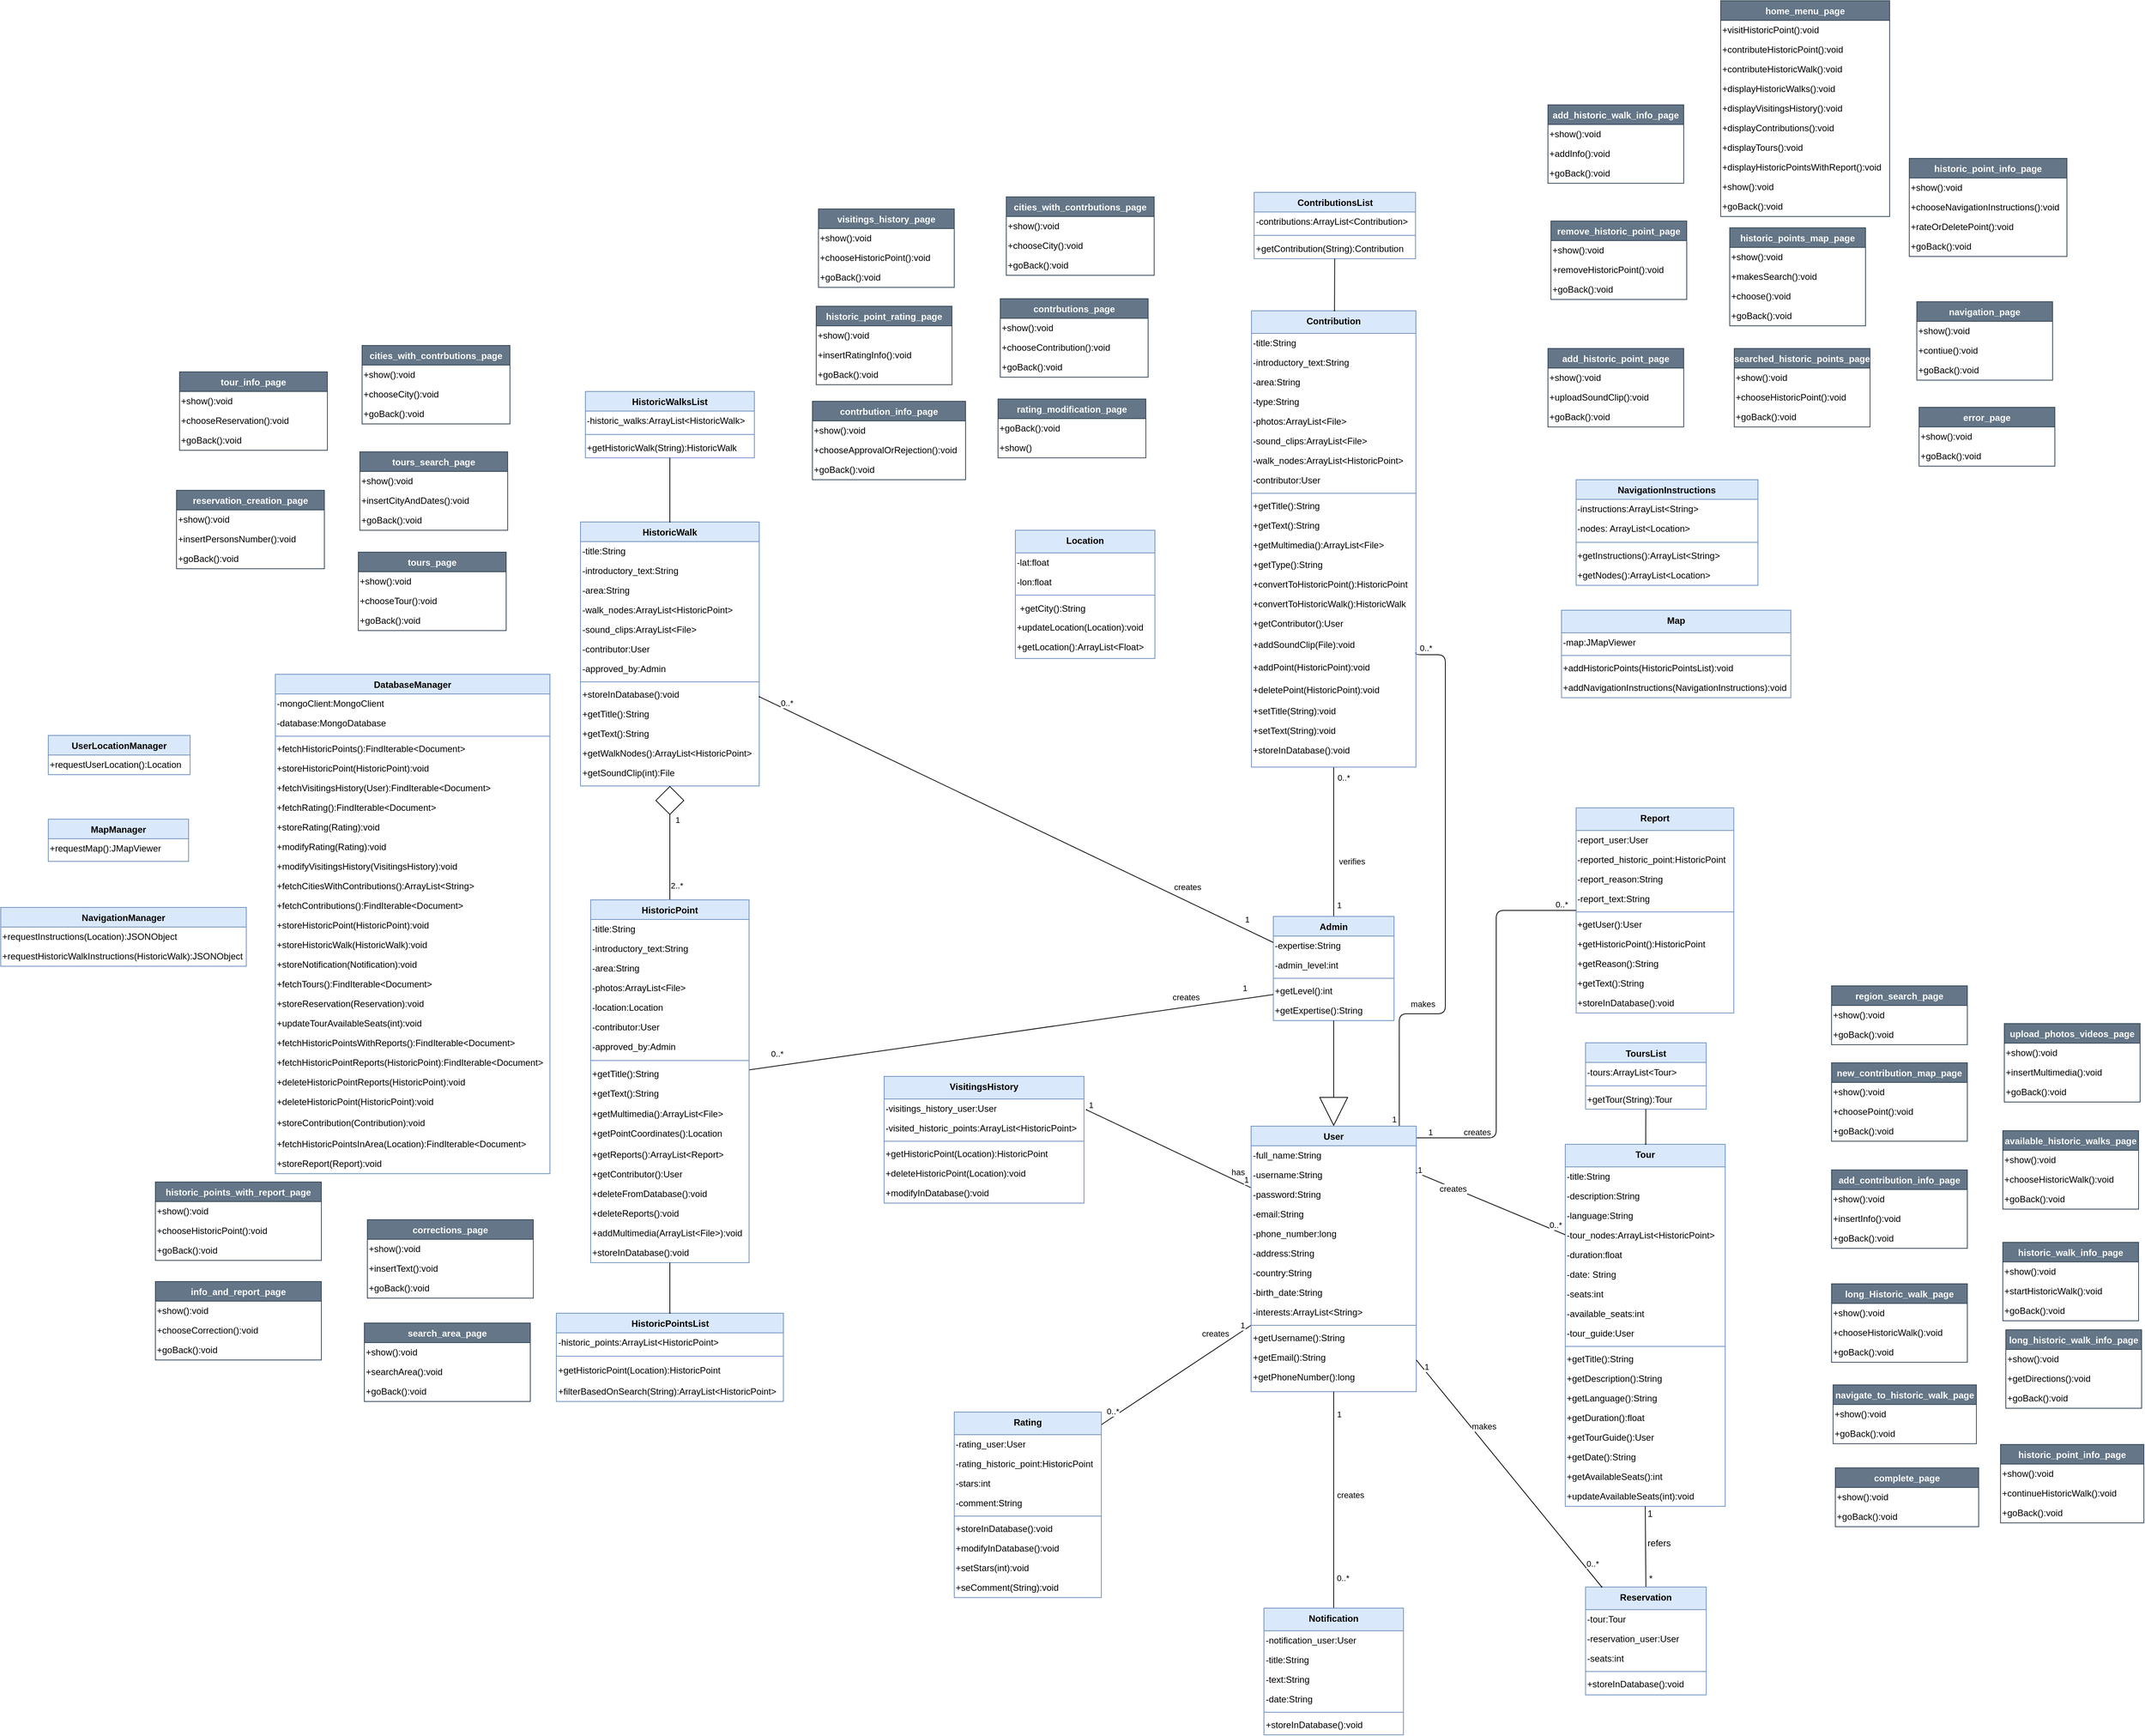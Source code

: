 <mxfile version="24.4.9" type="device">
  <diagram name="Σελίδα-1" id="gyuGceL7KGT3zbH9doPQ">
    <mxGraphModel dx="3720" dy="1943" grid="0" gridSize="10" guides="1" tooltips="1" connect="1" arrows="1" fold="1" page="0" pageScale="1" pageWidth="827" pageHeight="1169" math="0" shadow="0">
      <root>
        <mxCell id="0" />
        <mxCell id="1" parent="0" />
        <mxCell id="MaDrp6No9p-H3l2GzSUb-732" style="edgeStyle=orthogonalEdgeStyle;rounded=1;orthogonalLoop=1;jettySize=auto;html=1;entryX=1;entryY=0.75;entryDx=0;entryDy=0;elbow=vertical;strokeColor=default;align=center;verticalAlign=middle;fontFamily=Helvetica;fontSize=11;fontColor=default;labelBackgroundColor=default;endArrow=baseDash;endFill=0;endSize=0;curved=0;exitX=0.897;exitY=0;exitDx=0;exitDy=0;exitPerimeter=0;" parent="1" source="MaDrp6No9p-H3l2GzSUb-837" target="MaDrp6No9p-H3l2GzSUb-851" edge="1">
          <mxGeometry relative="1" as="geometry">
            <mxPoint x="250" y="-190" as="targetPoint" />
            <mxPoint x="281" y="493" as="sourcePoint" />
            <Array as="points">
              <mxPoint x="247" y="477" />
              <mxPoint x="308" y="477" />
              <mxPoint x="308" y="1" />
            </Array>
          </mxGeometry>
        </mxCell>
        <mxCell id="MaDrp6No9p-H3l2GzSUb-733" value="1" style="edgeLabel;html=1;align=center;verticalAlign=middle;resizable=0;points=[];" parent="MaDrp6No9p-H3l2GzSUb-732" vertex="1" connectable="0">
          <mxGeometry x="-0.968" relative="1" as="geometry">
            <mxPoint x="-7" y="2" as="offset" />
          </mxGeometry>
        </mxCell>
        <mxCell id="MaDrp6No9p-H3l2GzSUb-734" value="makes" style="edgeLabel;html=1;align=center;verticalAlign=middle;resizable=0;points=[];" parent="MaDrp6No9p-H3l2GzSUb-732" vertex="1" connectable="0">
          <mxGeometry x="-0.865" y="1" relative="1" as="geometry">
            <mxPoint x="32" y="-113" as="offset" />
          </mxGeometry>
        </mxCell>
        <mxCell id="MaDrp6No9p-H3l2GzSUb-735" value="0..*" style="edgeLabel;html=1;align=center;verticalAlign=middle;resizable=0;points=[];" parent="MaDrp6No9p-H3l2GzSUb-732" vertex="1" connectable="0">
          <mxGeometry x="0.962" y="-2" relative="1" as="geometry">
            <mxPoint x="1" y="-7" as="offset" />
          </mxGeometry>
        </mxCell>
        <mxCell id="MaDrp6No9p-H3l2GzSUb-736" style="rounded=1;orthogonalLoop=1;jettySize=auto;html=1;exitX=-0.002;exitY=1.133;exitDx=0;exitDy=0;strokeColor=default;align=center;verticalAlign=middle;fontFamily=Helvetica;fontSize=11;fontColor=default;labelBackgroundColor=default;elbow=vertical;endArrow=baseDash;endFill=0;endSize=0;exitPerimeter=0;entryX=1.012;entryY=0.55;entryDx=0;entryDy=0;entryPerimeter=0;" parent="1" source="MaDrp6No9p-H3l2GzSUb-839" target="MaDrp6No9p-H3l2GzSUb-781" edge="1">
          <mxGeometry relative="1" as="geometry">
            <mxPoint x="3.75" y="332" as="sourcePoint" />
            <mxPoint x="-164" y="586" as="targetPoint" />
          </mxGeometry>
        </mxCell>
        <mxCell id="MaDrp6No9p-H3l2GzSUb-737" value="1" style="edgeLabel;html=1;align=center;verticalAlign=middle;resizable=0;points=[];" parent="MaDrp6No9p-H3l2GzSUb-736" vertex="1" connectable="0">
          <mxGeometry x="-0.934" relative="1" as="geometry">
            <mxPoint x="1" y="-7" as="offset" />
          </mxGeometry>
        </mxCell>
        <mxCell id="MaDrp6No9p-H3l2GzSUb-738" value="1" style="edgeLabel;html=1;align=center;verticalAlign=middle;resizable=0;points=[];" parent="MaDrp6No9p-H3l2GzSUb-736" vertex="1" connectable="0">
          <mxGeometry x="0.925" relative="1" as="geometry">
            <mxPoint x="-3" y="-10" as="offset" />
          </mxGeometry>
        </mxCell>
        <mxCell id="MaDrp6No9p-H3l2GzSUb-739" value="has" style="edgeLabel;html=1;align=center;verticalAlign=middle;resizable=0;points=[];" parent="MaDrp6No9p-H3l2GzSUb-736" vertex="1" connectable="0">
          <mxGeometry x="-0.758" y="-1" relative="1" as="geometry">
            <mxPoint x="8" y="-7" as="offset" />
          </mxGeometry>
        </mxCell>
        <mxCell id="MaDrp6No9p-H3l2GzSUb-740" style="rounded=1;orthogonalLoop=1;jettySize=auto;html=1;strokeColor=default;align=center;verticalAlign=middle;fontFamily=Helvetica;fontSize=11;fontColor=default;labelBackgroundColor=default;elbow=vertical;endArrow=baseDash;endFill=0;endSize=0;exitX=0.996;exitY=0.353;exitDx=0;exitDy=0;exitPerimeter=0;entryX=0;entryY=0.25;entryDx=0;entryDy=0;" parent="1" source="MaDrp6No9p-H3l2GzSUb-839" target="MaDrp6No9p-H3l2GzSUb-787" edge="1">
          <mxGeometry relative="1" as="geometry">
            <mxPoint x="337" y="476" as="sourcePoint" />
            <mxPoint x="567" y="656" as="targetPoint" />
          </mxGeometry>
        </mxCell>
        <mxCell id="MaDrp6No9p-H3l2GzSUb-741" value="1" style="edgeLabel;html=1;align=center;verticalAlign=middle;resizable=0;points=[];" parent="MaDrp6No9p-H3l2GzSUb-740" vertex="1" connectable="0">
          <mxGeometry x="-0.85" y="-1" relative="1" as="geometry">
            <mxPoint x="-9" y="-11" as="offset" />
          </mxGeometry>
        </mxCell>
        <mxCell id="MaDrp6No9p-H3l2GzSUb-742" value="0..*" style="edgeLabel;html=1;align=center;verticalAlign=middle;resizable=0;points=[];" parent="MaDrp6No9p-H3l2GzSUb-740" vertex="1" connectable="0">
          <mxGeometry x="0.847" y="-1" relative="1" as="geometry">
            <mxPoint x="2" y="-8" as="offset" />
          </mxGeometry>
        </mxCell>
        <mxCell id="MaDrp6No9p-H3l2GzSUb-743" value="creates" style="edgeLabel;html=1;align=center;verticalAlign=middle;resizable=0;points=[];" parent="MaDrp6No9p-H3l2GzSUb-740" vertex="1" connectable="0">
          <mxGeometry x="-0.271" y="-1" relative="1" as="geometry">
            <mxPoint x="-23" y="-10" as="offset" />
          </mxGeometry>
        </mxCell>
        <mxCell id="MaDrp6No9p-H3l2GzSUb-744" style="edgeStyle=orthogonalEdgeStyle;curved=0;rounded=1;orthogonalLoop=1;jettySize=auto;html=1;entryX=0;entryY=0.5;entryDx=0;entryDy=0;strokeColor=default;align=center;verticalAlign=middle;fontFamily=Helvetica;fontSize=11;fontColor=default;labelBackgroundColor=default;elbow=vertical;endArrow=baseDash;endFill=0;endSize=0;exitX=0.996;exitY=0.044;exitDx=0;exitDy=0;exitPerimeter=0;" parent="1" source="MaDrp6No9p-H3l2GzSUb-837" target="MaDrp6No9p-H3l2GzSUb-817" edge="1">
          <mxGeometry relative="1" as="geometry">
            <mxPoint x="267" y="385" as="sourcePoint" />
          </mxGeometry>
        </mxCell>
        <mxCell id="MaDrp6No9p-H3l2GzSUb-745" value="1" style="edgeLabel;html=1;align=center;verticalAlign=middle;resizable=0;points=[];" parent="MaDrp6No9p-H3l2GzSUb-744" vertex="1" connectable="0">
          <mxGeometry x="-0.882" y="1" relative="1" as="geometry">
            <mxPoint x="-11" y="-7" as="offset" />
          </mxGeometry>
        </mxCell>
        <mxCell id="MaDrp6No9p-H3l2GzSUb-746" value="creates" style="edgeLabel;html=1;align=center;verticalAlign=middle;resizable=0;points=[];" parent="MaDrp6No9p-H3l2GzSUb-744" vertex="1" connectable="0">
          <mxGeometry x="-0.683" y="1" relative="1" as="geometry">
            <mxPoint y="-7" as="offset" />
          </mxGeometry>
        </mxCell>
        <mxCell id="MaDrp6No9p-H3l2GzSUb-747" value="0..*" style="edgeLabel;html=1;align=center;verticalAlign=middle;resizable=0;points=[];" parent="MaDrp6No9p-H3l2GzSUb-744" vertex="1" connectable="0">
          <mxGeometry x="0.912" y="1" relative="1" as="geometry">
            <mxPoint x="3" y="-7" as="offset" />
          </mxGeometry>
        </mxCell>
        <mxCell id="MaDrp6No9p-H3l2GzSUb-748" style="rounded=1;orthogonalLoop=1;jettySize=auto;html=1;entryX=1;entryY=0.068;entryDx=0;entryDy=0;strokeColor=default;align=center;verticalAlign=middle;fontFamily=Helvetica;fontSize=11;fontColor=default;labelBackgroundColor=default;elbow=vertical;endArrow=baseDash;endFill=0;endSize=0;entryPerimeter=0;exitX=0;exitY=0.75;exitDx=0;exitDy=0;" parent="1" source="MaDrp6No9p-H3l2GzSUb-837" target="MaDrp6No9p-H3l2GzSUb-828" edge="1">
          <mxGeometry relative="1" as="geometry">
            <mxPoint x="51" y="928" as="sourcePoint" />
            <mxPoint x="-221" y="1040.01" as="targetPoint" />
          </mxGeometry>
        </mxCell>
        <mxCell id="MaDrp6No9p-H3l2GzSUb-749" value="1" style="edgeLabel;html=1;align=center;verticalAlign=middle;resizable=0;points=[];" parent="MaDrp6No9p-H3l2GzSUb-748" vertex="1" connectable="0">
          <mxGeometry x="-0.85" y="-1" relative="1" as="geometry">
            <mxPoint x="4" y="-9" as="offset" />
          </mxGeometry>
        </mxCell>
        <mxCell id="MaDrp6No9p-H3l2GzSUb-750" value="0..*" style="edgeLabel;html=1;align=center;verticalAlign=middle;resizable=0;points=[];" parent="MaDrp6No9p-H3l2GzSUb-748" vertex="1" connectable="0">
          <mxGeometry x="0.87" y="1" relative="1" as="geometry">
            <mxPoint x="1" y="-10" as="offset" />
          </mxGeometry>
        </mxCell>
        <mxCell id="MaDrp6No9p-H3l2GzSUb-751" value="creates" style="edgeLabel;html=1;align=center;verticalAlign=middle;resizable=0;points=[];" parent="MaDrp6No9p-H3l2GzSUb-748" vertex="1" connectable="0">
          <mxGeometry x="-0.639" relative="1" as="geometry">
            <mxPoint x="-12" y="-13" as="offset" />
          </mxGeometry>
        </mxCell>
        <mxCell id="MaDrp6No9p-H3l2GzSUb-752" style="rounded=1;orthogonalLoop=1;jettySize=auto;html=1;exitX=0.5;exitY=0;exitDx=0;exitDy=0;entryX=0.5;entryY=1;entryDx=0;entryDy=0;strokeColor=default;align=center;verticalAlign=middle;fontFamily=Helvetica;fontSize=11;fontColor=default;labelBackgroundColor=default;elbow=vertical;endArrow=baseDash;endFill=0;endSize=0;" parent="1" source="MaDrp6No9p-H3l2GzSUb-756" target="MaDrp6No9p-H3l2GzSUb-851" edge="1">
          <mxGeometry relative="1" as="geometry">
            <mxPoint x="160" y="245" as="targetPoint" />
          </mxGeometry>
        </mxCell>
        <mxCell id="MaDrp6No9p-H3l2GzSUb-753" value="verifies" style="edgeLabel;html=1;align=center;verticalAlign=middle;resizable=0;points=[];" parent="MaDrp6No9p-H3l2GzSUb-752" vertex="1" connectable="0">
          <mxGeometry x="-0.765" relative="1" as="geometry">
            <mxPoint x="24" y="-50" as="offset" />
          </mxGeometry>
        </mxCell>
        <mxCell id="MaDrp6No9p-H3l2GzSUb-754" value="1" style="edgeLabel;html=1;align=center;verticalAlign=middle;resizable=0;points=[];" parent="MaDrp6No9p-H3l2GzSUb-752" vertex="1" connectable="0">
          <mxGeometry x="-0.831" relative="1" as="geometry">
            <mxPoint x="7" y="1" as="offset" />
          </mxGeometry>
        </mxCell>
        <mxCell id="MaDrp6No9p-H3l2GzSUb-755" value="0..*" style="edgeLabel;html=1;align=center;verticalAlign=middle;resizable=0;points=[];" parent="MaDrp6No9p-H3l2GzSUb-752" vertex="1" connectable="0">
          <mxGeometry x="0.858" relative="1" as="geometry">
            <mxPoint x="13" as="offset" />
          </mxGeometry>
        </mxCell>
        <mxCell id="MaDrp6No9p-H3l2GzSUb-756" value="Admin" style="swimlane;fontStyle=1;align=center;verticalAlign=top;childLayout=stackLayout;horizontal=1;startSize=26;horizontalStack=0;resizeParent=1;resizeLast=0;collapsible=1;marginBottom=0;rounded=0;shadow=0;strokeWidth=1;fillColor=#dae8fc;strokeColor=#6c8ebf;" parent="1" vertex="1">
          <mxGeometry x="80" y="348" width="160" height="138" as="geometry">
            <mxRectangle x="340" y="380" width="170" height="26" as="alternateBounds" />
          </mxGeometry>
        </mxCell>
        <mxCell id="MaDrp6No9p-H3l2GzSUb-757" value="-expertise:String" style="text;html=1;align=left;verticalAlign=middle;resizable=0;points=[];autosize=1;strokeColor=none;fillColor=none;" parent="MaDrp6No9p-H3l2GzSUb-756" vertex="1">
          <mxGeometry y="26" width="160" height="26" as="geometry" />
        </mxCell>
        <mxCell id="MaDrp6No9p-H3l2GzSUb-758" value="-admin_level:int" style="text;html=1;align=left;verticalAlign=middle;resizable=0;points=[];autosize=1;strokeColor=none;fillColor=none;" parent="MaDrp6No9p-H3l2GzSUb-756" vertex="1">
          <mxGeometry y="52" width="160" height="26" as="geometry" />
        </mxCell>
        <mxCell id="MaDrp6No9p-H3l2GzSUb-759" value="" style="line;strokeWidth=1;fillColor=none;align=left;verticalAlign=middle;spacingTop=-1;spacingLeft=3;spacingRight=3;rotatable=0;labelPosition=right;points=[];portConstraint=eastwest;strokeColor=inherit;" parent="MaDrp6No9p-H3l2GzSUb-756" vertex="1">
          <mxGeometry y="78" width="160" height="8" as="geometry" />
        </mxCell>
        <mxCell id="MaDrp6No9p-H3l2GzSUb-760" value="+getLevel():int" style="text;html=1;align=left;verticalAlign=middle;resizable=0;points=[];autosize=1;strokeColor=none;fillColor=none;" parent="MaDrp6No9p-H3l2GzSUb-756" vertex="1">
          <mxGeometry y="86" width="160" height="26" as="geometry" />
        </mxCell>
        <mxCell id="MaDrp6No9p-H3l2GzSUb-761" value="+getExpertise():String" style="text;html=1;align=left;verticalAlign=middle;resizable=0;points=[];autosize=1;strokeColor=none;fillColor=none;" parent="MaDrp6No9p-H3l2GzSUb-756" vertex="1">
          <mxGeometry y="112" width="160" height="26" as="geometry" />
        </mxCell>
        <mxCell id="MaDrp6No9p-H3l2GzSUb-762" value="" style="endArrow=block;endSize=36;endFill=0;shadow=0;strokeWidth=1;rounded=1;edgeStyle=orthogonalEdgeStyle;elbow=vertical;curved=0;entryX=0.5;entryY=0;entryDx=0;entryDy=0;" parent="1" source="MaDrp6No9p-H3l2GzSUb-756" target="MaDrp6No9p-H3l2GzSUb-837" edge="1">
          <mxGeometry width="160" relative="1" as="geometry">
            <mxPoint x="-220" y="473" as="sourcePoint" />
            <mxPoint x="189.5" y="300" as="targetPoint" />
          </mxGeometry>
        </mxCell>
        <mxCell id="MaDrp6No9p-H3l2GzSUb-763" value="HistoricWalk" style="swimlane;fontStyle=1;align=center;verticalAlign=top;childLayout=stackLayout;horizontal=1;startSize=26;horizontalStack=0;resizeParent=1;resizeLast=0;collapsible=1;marginBottom=0;rounded=0;shadow=0;strokeWidth=1;fillColor=#dae8fc;strokeColor=#6c8ebf;" parent="1" vertex="1">
          <mxGeometry x="-838.5" y="-175" width="237" height="350" as="geometry">
            <mxRectangle x="230" y="140" width="160" height="26" as="alternateBounds" />
          </mxGeometry>
        </mxCell>
        <mxCell id="MaDrp6No9p-H3l2GzSUb-764" value="-title:String" style="text;html=1;align=left;verticalAlign=middle;resizable=0;points=[];autosize=1;strokeColor=none;fillColor=none;" parent="MaDrp6No9p-H3l2GzSUb-763" vertex="1">
          <mxGeometry y="26" width="237" height="26" as="geometry" />
        </mxCell>
        <mxCell id="MaDrp6No9p-H3l2GzSUb-765" value="-introductory_text:String" style="text;html=1;align=left;verticalAlign=middle;resizable=0;points=[];autosize=1;strokeColor=none;fillColor=none;" parent="MaDrp6No9p-H3l2GzSUb-763" vertex="1">
          <mxGeometry y="52" width="237" height="26" as="geometry" />
        </mxCell>
        <mxCell id="MaDrp6No9p-H3l2GzSUb-766" value="-area:String" style="text;html=1;align=left;verticalAlign=middle;resizable=0;points=[];autosize=1;strokeColor=none;fillColor=none;" parent="MaDrp6No9p-H3l2GzSUb-763" vertex="1">
          <mxGeometry y="78" width="237" height="26" as="geometry" />
        </mxCell>
        <mxCell id="MaDrp6No9p-H3l2GzSUb-767" value="-walk_nodes:ArrayList&amp;lt;HistoricPoint&amp;gt;" style="text;html=1;align=left;verticalAlign=middle;resizable=0;points=[];autosize=1;strokeColor=none;fillColor=none;" parent="MaDrp6No9p-H3l2GzSUb-763" vertex="1">
          <mxGeometry y="104" width="237" height="26" as="geometry" />
        </mxCell>
        <mxCell id="MaDrp6No9p-H3l2GzSUb-768" value="-sound_clips:ArrayList&amp;lt;File&amp;gt;" style="text;html=1;align=left;verticalAlign=middle;resizable=0;points=[];autosize=1;strokeColor=none;fillColor=none;" parent="MaDrp6No9p-H3l2GzSUb-763" vertex="1">
          <mxGeometry y="130" width="237" height="26" as="geometry" />
        </mxCell>
        <mxCell id="MaDrp6No9p-H3l2GzSUb-769" value="-contributor:User" style="text;html=1;align=left;verticalAlign=middle;resizable=0;points=[];autosize=1;strokeColor=none;fillColor=none;" parent="MaDrp6No9p-H3l2GzSUb-763" vertex="1">
          <mxGeometry y="156" width="237" height="26" as="geometry" />
        </mxCell>
        <mxCell id="MaDrp6No9p-H3l2GzSUb-770" value="-approved_by:Admin" style="text;html=1;align=left;verticalAlign=middle;resizable=0;points=[];autosize=1;strokeColor=none;fillColor=none;" parent="MaDrp6No9p-H3l2GzSUb-763" vertex="1">
          <mxGeometry y="182" width="237" height="26" as="geometry" />
        </mxCell>
        <mxCell id="MaDrp6No9p-H3l2GzSUb-771" value="" style="line;strokeWidth=1;fillColor=none;align=left;verticalAlign=middle;spacingTop=-1;spacingLeft=3;spacingRight=3;rotatable=0;labelPosition=right;points=[];portConstraint=eastwest;strokeColor=inherit;" parent="MaDrp6No9p-H3l2GzSUb-763" vertex="1">
          <mxGeometry y="208" width="237" height="8" as="geometry" />
        </mxCell>
        <mxCell id="MaDrp6No9p-H3l2GzSUb-772" value="+storeInDatabase():void" style="text;html=1;align=left;verticalAlign=middle;resizable=0;points=[];autosize=1;strokeColor=none;fillColor=none;" parent="MaDrp6No9p-H3l2GzSUb-763" vertex="1">
          <mxGeometry y="216" width="237" height="26" as="geometry" />
        </mxCell>
        <mxCell id="MaDrp6No9p-H3l2GzSUb-773" value="+getTitle():String" style="text;html=1;align=left;verticalAlign=middle;resizable=0;points=[];autosize=1;strokeColor=none;fillColor=none;" parent="MaDrp6No9p-H3l2GzSUb-763" vertex="1">
          <mxGeometry y="242" width="237" height="26" as="geometry" />
        </mxCell>
        <mxCell id="MaDrp6No9p-H3l2GzSUb-774" value="+getText():String" style="text;html=1;align=left;verticalAlign=middle;resizable=0;points=[];autosize=1;strokeColor=none;fillColor=none;" parent="MaDrp6No9p-H3l2GzSUb-763" vertex="1">
          <mxGeometry y="268" width="237" height="26" as="geometry" />
        </mxCell>
        <mxCell id="MaDrp6No9p-H3l2GzSUb-775" value="+getWalkNodes():ArrayList&amp;lt;HistoricPoint&amp;gt;" style="text;html=1;align=left;verticalAlign=middle;resizable=0;points=[];autosize=1;strokeColor=none;fillColor=none;" parent="MaDrp6No9p-H3l2GzSUb-763" vertex="1">
          <mxGeometry y="294" width="237" height="26" as="geometry" />
        </mxCell>
        <mxCell id="MaDrp6No9p-H3l2GzSUb-776" value="+getSoundClip(int):File" style="text;html=1;align=left;verticalAlign=middle;resizable=0;points=[];autosize=1;strokeColor=none;fillColor=none;" parent="MaDrp6No9p-H3l2GzSUb-763" vertex="1">
          <mxGeometry y="320" width="237" height="26" as="geometry" />
        </mxCell>
        <mxCell id="MaDrp6No9p-H3l2GzSUb-777" style="rounded=1;orthogonalLoop=1;jettySize=auto;html=1;exitX=0.5;exitY=0;exitDx=0;exitDy=0;entryX=0.5;entryY=1;entryDx=0;entryDy=0;endSize=36;endArrow=diamond;endFill=0;" parent="1" source="MaDrp6No9p-H3l2GzSUb-926" target="MaDrp6No9p-H3l2GzSUb-763" edge="1">
          <mxGeometry relative="1" as="geometry">
            <mxPoint x="-690" y="499.0" as="sourcePoint" />
            <mxPoint x="-690" y="269" as="targetPoint" />
          </mxGeometry>
        </mxCell>
        <mxCell id="MaDrp6No9p-H3l2GzSUb-778" value="2..*" style="edgeLabel;html=1;align=center;verticalAlign=middle;resizable=0;points=[];" parent="MaDrp6No9p-H3l2GzSUb-777" vertex="1" connectable="0">
          <mxGeometry x="-0.688" y="-2" relative="1" as="geometry">
            <mxPoint x="7" y="4" as="offset" />
          </mxGeometry>
        </mxCell>
        <mxCell id="MaDrp6No9p-H3l2GzSUb-779" value="1" style="edgeLabel;html=1;align=center;verticalAlign=middle;resizable=0;points=[];" parent="MaDrp6No9p-H3l2GzSUb-777" vertex="1" connectable="0">
          <mxGeometry x="-0.141" y="-1" relative="1" as="geometry">
            <mxPoint x="9" y="-41" as="offset" />
          </mxGeometry>
        </mxCell>
        <mxCell id="MaDrp6No9p-H3l2GzSUb-780" value="VisitingsHistory" style="swimlane;fontStyle=1;align=center;verticalAlign=top;childLayout=stackLayout;horizontal=1;startSize=30;horizontalStack=0;resizeParent=1;resizeLast=0;collapsible=1;marginBottom=0;rounded=0;shadow=0;strokeWidth=1;fillColor=#dae8fc;strokeColor=#6c8ebf;" parent="1" vertex="1">
          <mxGeometry x="-436" y="560" width="265" height="168" as="geometry">
            <mxRectangle x="550" y="140" width="160" height="26" as="alternateBounds" />
          </mxGeometry>
        </mxCell>
        <mxCell id="MaDrp6No9p-H3l2GzSUb-781" value="-visitings_history_user:User" style="text;html=1;align=left;verticalAlign=middle;resizable=0;points=[];autosize=1;strokeColor=none;fillColor=none;" parent="MaDrp6No9p-H3l2GzSUb-780" vertex="1">
          <mxGeometry y="30" width="265" height="26" as="geometry" />
        </mxCell>
        <mxCell id="MaDrp6No9p-H3l2GzSUb-782" value="-visited_historic_points:ArrayList&amp;lt;HistoricPoint&amp;gt;" style="text;html=1;align=left;verticalAlign=middle;resizable=0;points=[];autosize=1;strokeColor=none;fillColor=none;" parent="MaDrp6No9p-H3l2GzSUb-780" vertex="1">
          <mxGeometry y="56" width="265" height="26" as="geometry" />
        </mxCell>
        <mxCell id="MaDrp6No9p-H3l2GzSUb-783" value="" style="line;strokeWidth=1;fillColor=none;align=left;verticalAlign=middle;spacingTop=-1;spacingLeft=3;spacingRight=3;rotatable=0;labelPosition=right;points=[];portConstraint=eastwest;strokeColor=inherit;" parent="MaDrp6No9p-H3l2GzSUb-780" vertex="1">
          <mxGeometry y="82" width="265" height="8" as="geometry" />
        </mxCell>
        <mxCell id="MaDrp6No9p-H3l2GzSUb-784" value="+getHistoricPoint(Location):HistoricPoint" style="text;html=1;align=left;verticalAlign=middle;resizable=0;points=[];autosize=1;strokeColor=none;fillColor=none;" parent="MaDrp6No9p-H3l2GzSUb-780" vertex="1">
          <mxGeometry y="90" width="265" height="26" as="geometry" />
        </mxCell>
        <mxCell id="MaDrp6No9p-H3l2GzSUb-785" value="+deleteHistoricPoint(Location):void" style="text;html=1;align=left;verticalAlign=middle;resizable=0;points=[];autosize=1;strokeColor=none;fillColor=none;" parent="MaDrp6No9p-H3l2GzSUb-780" vertex="1">
          <mxGeometry y="116" width="265" height="26" as="geometry" />
        </mxCell>
        <mxCell id="MaDrp6No9p-H3l2GzSUb-786" value="+modifyInDatabase():void" style="text;html=1;align=left;verticalAlign=middle;resizable=0;points=[];autosize=1;strokeColor=none;fillColor=none;" parent="MaDrp6No9p-H3l2GzSUb-780" vertex="1">
          <mxGeometry y="142" width="265" height="26" as="geometry" />
        </mxCell>
        <mxCell id="MaDrp6No9p-H3l2GzSUb-787" value="Tour" style="swimlane;fontStyle=1;align=center;verticalAlign=top;childLayout=stackLayout;horizontal=1;startSize=30;horizontalStack=0;resizeParent=1;resizeLast=0;collapsible=1;marginBottom=0;rounded=0;shadow=0;strokeWidth=1;fillColor=#dae8fc;strokeColor=#6c8ebf;" parent="1" vertex="1">
          <mxGeometry x="467" y="650" width="212" height="480" as="geometry">
            <mxRectangle x="550" y="140" width="160" height="26" as="alternateBounds" />
          </mxGeometry>
        </mxCell>
        <mxCell id="MaDrp6No9p-H3l2GzSUb-788" value="-title:String" style="text;html=1;align=left;verticalAlign=middle;resizable=0;points=[];autosize=1;strokeColor=none;fillColor=none;" parent="MaDrp6No9p-H3l2GzSUb-787" vertex="1">
          <mxGeometry y="30" width="212" height="26" as="geometry" />
        </mxCell>
        <mxCell id="MaDrp6No9p-H3l2GzSUb-789" value="-description:String" style="text;html=1;align=left;verticalAlign=middle;resizable=0;points=[];autosize=1;strokeColor=none;fillColor=none;" parent="MaDrp6No9p-H3l2GzSUb-787" vertex="1">
          <mxGeometry y="56" width="212" height="26" as="geometry" />
        </mxCell>
        <mxCell id="MaDrp6No9p-H3l2GzSUb-790" value="-language:String" style="text;html=1;align=left;verticalAlign=middle;resizable=0;points=[];autosize=1;strokeColor=none;fillColor=none;" parent="MaDrp6No9p-H3l2GzSUb-787" vertex="1">
          <mxGeometry y="82" width="212" height="26" as="geometry" />
        </mxCell>
        <mxCell id="MaDrp6No9p-H3l2GzSUb-791" value="-tour_nodes:ArrayList&amp;lt;HistoricPoint&amp;gt;" style="text;html=1;align=left;verticalAlign=middle;resizable=0;points=[];autosize=1;strokeColor=none;fillColor=none;" parent="MaDrp6No9p-H3l2GzSUb-787" vertex="1">
          <mxGeometry y="108" width="212" height="26" as="geometry" />
        </mxCell>
        <mxCell id="MaDrp6No9p-H3l2GzSUb-792" value="-duration:float" style="text;html=1;align=left;verticalAlign=middle;resizable=0;points=[];autosize=1;strokeColor=none;fillColor=none;" parent="MaDrp6No9p-H3l2GzSUb-787" vertex="1">
          <mxGeometry y="134" width="212" height="26" as="geometry" />
        </mxCell>
        <mxCell id="MaDrp6No9p-H3l2GzSUb-793" value="-date: String" style="text;html=1;align=left;verticalAlign=middle;resizable=0;points=[];autosize=1;strokeColor=none;fillColor=none;" parent="MaDrp6No9p-H3l2GzSUb-787" vertex="1">
          <mxGeometry y="160" width="212" height="26" as="geometry" />
        </mxCell>
        <mxCell id="MaDrp6No9p-H3l2GzSUb-794" value="-seats:int" style="text;html=1;align=left;verticalAlign=middle;resizable=0;points=[];autosize=1;strokeColor=none;fillColor=none;" parent="MaDrp6No9p-H3l2GzSUb-787" vertex="1">
          <mxGeometry y="186" width="212" height="26" as="geometry" />
        </mxCell>
        <mxCell id="MaDrp6No9p-H3l2GzSUb-795" value="-available_seats:int" style="text;html=1;align=left;verticalAlign=middle;resizable=0;points=[];autosize=1;strokeColor=none;fillColor=none;" parent="MaDrp6No9p-H3l2GzSUb-787" vertex="1">
          <mxGeometry y="212" width="212" height="26" as="geometry" />
        </mxCell>
        <mxCell id="MaDrp6No9p-H3l2GzSUb-796" value="-tour_guide:User" style="text;html=1;align=left;verticalAlign=middle;resizable=0;points=[];autosize=1;strokeColor=none;fillColor=none;" parent="MaDrp6No9p-H3l2GzSUb-787" vertex="1">
          <mxGeometry y="238" width="212" height="26" as="geometry" />
        </mxCell>
        <mxCell id="MaDrp6No9p-H3l2GzSUb-797" value="" style="line;strokeWidth=1;fillColor=none;align=left;verticalAlign=middle;spacingTop=-1;spacingLeft=3;spacingRight=3;rotatable=0;labelPosition=right;points=[];portConstraint=eastwest;strokeColor=inherit;" parent="MaDrp6No9p-H3l2GzSUb-787" vertex="1">
          <mxGeometry y="264" width="212" height="8" as="geometry" />
        </mxCell>
        <mxCell id="MaDrp6No9p-H3l2GzSUb-798" value="+getTitle():String" style="text;html=1;align=left;verticalAlign=middle;resizable=0;points=[];autosize=1;strokeColor=none;fillColor=none;" parent="MaDrp6No9p-H3l2GzSUb-787" vertex="1">
          <mxGeometry y="272" width="212" height="26" as="geometry" />
        </mxCell>
        <mxCell id="MaDrp6No9p-H3l2GzSUb-799" value="+getDescription():String" style="text;html=1;align=left;verticalAlign=middle;resizable=0;points=[];autosize=1;strokeColor=none;fillColor=none;" parent="MaDrp6No9p-H3l2GzSUb-787" vertex="1">
          <mxGeometry y="298" width="212" height="26" as="geometry" />
        </mxCell>
        <mxCell id="MaDrp6No9p-H3l2GzSUb-800" value="+getLanguage():String" style="text;html=1;align=left;verticalAlign=middle;resizable=0;points=[];autosize=1;strokeColor=none;fillColor=none;" parent="MaDrp6No9p-H3l2GzSUb-787" vertex="1">
          <mxGeometry y="324" width="212" height="26" as="geometry" />
        </mxCell>
        <mxCell id="MaDrp6No9p-H3l2GzSUb-801" value="+getDuration():float" style="text;html=1;align=left;verticalAlign=middle;resizable=0;points=[];autosize=1;strokeColor=none;fillColor=none;" parent="MaDrp6No9p-H3l2GzSUb-787" vertex="1">
          <mxGeometry y="350" width="212" height="26" as="geometry" />
        </mxCell>
        <mxCell id="MaDrp6No9p-H3l2GzSUb-802" value="+getTourGuide():User" style="text;html=1;align=left;verticalAlign=middle;resizable=0;points=[];autosize=1;strokeColor=none;fillColor=none;" parent="MaDrp6No9p-H3l2GzSUb-787" vertex="1">
          <mxGeometry y="376" width="212" height="26" as="geometry" />
        </mxCell>
        <mxCell id="MaDrp6No9p-H3l2GzSUb-803" value="+getDate():String" style="text;html=1;align=left;verticalAlign=middle;resizable=0;points=[];autosize=1;strokeColor=none;fillColor=none;" parent="MaDrp6No9p-H3l2GzSUb-787" vertex="1">
          <mxGeometry y="402" width="212" height="26" as="geometry" />
        </mxCell>
        <mxCell id="MaDrp6No9p-H3l2GzSUb-804" value="+getAvailableSeats():int" style="text;html=1;align=left;verticalAlign=middle;resizable=0;points=[];autosize=1;strokeColor=none;fillColor=none;" parent="MaDrp6No9p-H3l2GzSUb-787" vertex="1">
          <mxGeometry y="428" width="212" height="26" as="geometry" />
        </mxCell>
        <mxCell id="MaDrp6No9p-H3l2GzSUb-805" value="+updateAvailableSeats(int):void" style="text;html=1;align=left;verticalAlign=middle;resizable=0;points=[];autosize=1;strokeColor=none;fillColor=none;" parent="MaDrp6No9p-H3l2GzSUb-787" vertex="1">
          <mxGeometry y="454" width="212" height="26" as="geometry" />
        </mxCell>
        <mxCell id="MaDrp6No9p-H3l2GzSUb-806" style="edgeStyle=none;curved=1;rounded=0;orthogonalLoop=1;jettySize=auto;html=1;exitX=0.5;exitY=0;exitDx=0;exitDy=0;entryX=0.5;entryY=1;entryDx=0;entryDy=0;fontSize=12;startSize=8;endSize=8;endArrow=none;endFill=0;" parent="1" source="MaDrp6No9p-H3l2GzSUb-810" target="MaDrp6No9p-H3l2GzSUb-787" edge="1">
          <mxGeometry relative="1" as="geometry" />
        </mxCell>
        <mxCell id="MaDrp6No9p-H3l2GzSUb-807" value="1" style="edgeLabel;html=1;align=center;verticalAlign=middle;resizable=0;points=[];fontSize=12;" parent="MaDrp6No9p-H3l2GzSUb-806" vertex="1" connectable="0">
          <mxGeometry x="0.821" y="-1" relative="1" as="geometry">
            <mxPoint x="5" as="offset" />
          </mxGeometry>
        </mxCell>
        <mxCell id="MaDrp6No9p-H3l2GzSUb-808" value="*" style="edgeLabel;html=1;align=center;verticalAlign=middle;resizable=0;points=[];fontSize=12;" parent="MaDrp6No9p-H3l2GzSUb-806" vertex="1" connectable="0">
          <mxGeometry x="-0.833" relative="1" as="geometry">
            <mxPoint x="6" y="-2" as="offset" />
          </mxGeometry>
        </mxCell>
        <mxCell id="MaDrp6No9p-H3l2GzSUb-809" value="refers" style="edgeLabel;html=1;align=center;verticalAlign=middle;resizable=0;points=[];fontSize=12;" parent="MaDrp6No9p-H3l2GzSUb-806" vertex="1" connectable="0">
          <mxGeometry x="0.024" y="-1" relative="1" as="geometry">
            <mxPoint x="16" y="-3" as="offset" />
          </mxGeometry>
        </mxCell>
        <mxCell id="MaDrp6No9p-H3l2GzSUb-810" value="Reservation" style="swimlane;fontStyle=1;align=center;verticalAlign=top;childLayout=stackLayout;horizontal=1;startSize=30;horizontalStack=0;resizeParent=1;resizeLast=0;collapsible=1;marginBottom=0;rounded=0;shadow=0;strokeWidth=1;fillColor=#dae8fc;strokeColor=#6c8ebf;" parent="1" vertex="1">
          <mxGeometry x="493.88" y="1237" width="160" height="143" as="geometry">
            <mxRectangle x="550" y="140" width="160" height="26" as="alternateBounds" />
          </mxGeometry>
        </mxCell>
        <mxCell id="MaDrp6No9p-H3l2GzSUb-811" value="-tour:Tour" style="text;html=1;align=left;verticalAlign=middle;resizable=0;points=[];autosize=1;strokeColor=none;fillColor=none;" parent="MaDrp6No9p-H3l2GzSUb-810" vertex="1">
          <mxGeometry y="30" width="160" height="26" as="geometry" />
        </mxCell>
        <mxCell id="MaDrp6No9p-H3l2GzSUb-812" value="-reservation_user:User" style="text;html=1;align=left;verticalAlign=middle;resizable=0;points=[];autosize=1;strokeColor=none;fillColor=none;" parent="MaDrp6No9p-H3l2GzSUb-810" vertex="1">
          <mxGeometry y="56" width="160" height="26" as="geometry" />
        </mxCell>
        <mxCell id="MaDrp6No9p-H3l2GzSUb-813" value="-seats:int" style="text;html=1;align=left;verticalAlign=middle;resizable=0;points=[];autosize=1;strokeColor=none;fillColor=none;" parent="MaDrp6No9p-H3l2GzSUb-810" vertex="1">
          <mxGeometry y="82" width="160" height="26" as="geometry" />
        </mxCell>
        <mxCell id="MaDrp6No9p-H3l2GzSUb-815" value="" style="line;strokeWidth=1;fillColor=none;align=left;verticalAlign=middle;spacingTop=-1;spacingLeft=3;spacingRight=3;rotatable=0;labelPosition=right;points=[];portConstraint=eastwest;strokeColor=inherit;" parent="MaDrp6No9p-H3l2GzSUb-810" vertex="1">
          <mxGeometry y="108" width="160" height="8" as="geometry" />
        </mxCell>
        <mxCell id="MaDrp6No9p-H3l2GzSUb-816" value="+storeInDatabase():void" style="text;html=1;align=left;verticalAlign=middle;resizable=0;points=[];autosize=1;strokeColor=none;fillColor=none;" parent="MaDrp6No9p-H3l2GzSUb-810" vertex="1">
          <mxGeometry y="116" width="160" height="26" as="geometry" />
        </mxCell>
        <mxCell id="MaDrp6No9p-H3l2GzSUb-817" value="Report" style="swimlane;fontStyle=1;align=center;verticalAlign=top;childLayout=stackLayout;horizontal=1;startSize=30;horizontalStack=0;resizeParent=1;resizeLast=0;collapsible=1;marginBottom=0;rounded=0;shadow=0;strokeWidth=1;fillColor=#dae8fc;strokeColor=#6c8ebf;" parent="1" vertex="1">
          <mxGeometry x="481.38" y="204" width="209" height="272" as="geometry">
            <mxRectangle x="550" y="140" width="160" height="26" as="alternateBounds" />
          </mxGeometry>
        </mxCell>
        <mxCell id="MaDrp6No9p-H3l2GzSUb-818" value="-report_user:User" style="text;html=1;align=left;verticalAlign=middle;resizable=0;points=[];autosize=1;strokeColor=none;fillColor=none;" parent="MaDrp6No9p-H3l2GzSUb-817" vertex="1">
          <mxGeometry y="30" width="209" height="26" as="geometry" />
        </mxCell>
        <mxCell id="MaDrp6No9p-H3l2GzSUb-819" value="-reported_historic_point:HistoricPoint" style="text;html=1;align=left;verticalAlign=middle;resizable=0;points=[];autosize=1;strokeColor=none;fillColor=none;" parent="MaDrp6No9p-H3l2GzSUb-817" vertex="1">
          <mxGeometry y="56" width="209" height="26" as="geometry" />
        </mxCell>
        <mxCell id="MaDrp6No9p-H3l2GzSUb-820" value="-report_reason:String" style="text;html=1;align=left;verticalAlign=middle;resizable=0;points=[];autosize=1;strokeColor=none;fillColor=none;" parent="MaDrp6No9p-H3l2GzSUb-817" vertex="1">
          <mxGeometry y="82" width="209" height="26" as="geometry" />
        </mxCell>
        <mxCell id="MaDrp6No9p-H3l2GzSUb-821" value="-report_text:String" style="text;html=1;align=left;verticalAlign=middle;resizable=0;points=[];autosize=1;strokeColor=none;fillColor=none;" parent="MaDrp6No9p-H3l2GzSUb-817" vertex="1">
          <mxGeometry y="108" width="209" height="26" as="geometry" />
        </mxCell>
        <mxCell id="MaDrp6No9p-H3l2GzSUb-822" value="" style="line;strokeWidth=1;fillColor=none;align=left;verticalAlign=middle;spacingTop=-1;spacingLeft=3;spacingRight=3;rotatable=0;labelPosition=right;points=[];portConstraint=eastwest;strokeColor=inherit;" parent="MaDrp6No9p-H3l2GzSUb-817" vertex="1">
          <mxGeometry y="134" width="209" height="8" as="geometry" />
        </mxCell>
        <mxCell id="MaDrp6No9p-H3l2GzSUb-823" value="+getUser():User" style="text;html=1;align=left;verticalAlign=middle;resizable=0;points=[];autosize=1;strokeColor=none;fillColor=none;" parent="MaDrp6No9p-H3l2GzSUb-817" vertex="1">
          <mxGeometry y="142" width="209" height="26" as="geometry" />
        </mxCell>
        <mxCell id="MaDrp6No9p-H3l2GzSUb-824" value="+getHistoricPoint():HistoricPoint" style="text;html=1;align=left;verticalAlign=middle;resizable=0;points=[];autosize=1;strokeColor=none;fillColor=none;" parent="MaDrp6No9p-H3l2GzSUb-817" vertex="1">
          <mxGeometry y="168" width="209" height="26" as="geometry" />
        </mxCell>
        <mxCell id="MaDrp6No9p-H3l2GzSUb-825" value="+getReason():String" style="text;html=1;align=left;verticalAlign=middle;resizable=0;points=[];autosize=1;strokeColor=none;fillColor=none;" parent="MaDrp6No9p-H3l2GzSUb-817" vertex="1">
          <mxGeometry y="194" width="209" height="26" as="geometry" />
        </mxCell>
        <mxCell id="MaDrp6No9p-H3l2GzSUb-826" value="+getText():String" style="text;html=1;align=left;verticalAlign=middle;resizable=0;points=[];autosize=1;strokeColor=none;fillColor=none;" parent="MaDrp6No9p-H3l2GzSUb-817" vertex="1">
          <mxGeometry y="220" width="209" height="26" as="geometry" />
        </mxCell>
        <mxCell id="MaDrp6No9p-H3l2GzSUb-827" value="+storeInDatabase():void" style="text;html=1;align=left;verticalAlign=middle;resizable=0;points=[];autosize=1;strokeColor=none;fillColor=none;" parent="MaDrp6No9p-H3l2GzSUb-817" vertex="1">
          <mxGeometry y="246" width="209" height="26" as="geometry" />
        </mxCell>
        <mxCell id="MaDrp6No9p-H3l2GzSUb-828" value="Rating" style="swimlane;fontStyle=1;align=center;verticalAlign=top;childLayout=stackLayout;horizontal=1;startSize=30;horizontalStack=0;resizeParent=1;resizeLast=0;collapsible=1;marginBottom=0;rounded=0;shadow=0;strokeWidth=1;fillColor=#dae8fc;strokeColor=#6c8ebf;" parent="1" vertex="1">
          <mxGeometry x="-343" y="1005" width="195" height="246" as="geometry">
            <mxRectangle x="550" y="140" width="160" height="26" as="alternateBounds" />
          </mxGeometry>
        </mxCell>
        <mxCell id="MaDrp6No9p-H3l2GzSUb-829" value="-rating_user:User" style="text;html=1;align=left;verticalAlign=middle;resizable=0;points=[];autosize=1;strokeColor=none;fillColor=none;" parent="MaDrp6No9p-H3l2GzSUb-828" vertex="1">
          <mxGeometry y="30" width="195" height="26" as="geometry" />
        </mxCell>
        <mxCell id="MaDrp6No9p-H3l2GzSUb-830" value="-rating_historic_point:HistoricPoint" style="text;html=1;align=left;verticalAlign=middle;resizable=0;points=[];autosize=1;strokeColor=none;fillColor=none;" parent="MaDrp6No9p-H3l2GzSUb-828" vertex="1">
          <mxGeometry y="56" width="195" height="26" as="geometry" />
        </mxCell>
        <mxCell id="MaDrp6No9p-H3l2GzSUb-831" value="-stars:int" style="text;html=1;align=left;verticalAlign=middle;resizable=0;points=[];autosize=1;strokeColor=none;fillColor=none;" parent="MaDrp6No9p-H3l2GzSUb-828" vertex="1">
          <mxGeometry y="82" width="195" height="26" as="geometry" />
        </mxCell>
        <mxCell id="MaDrp6No9p-H3l2GzSUb-832" value="-comment:String" style="text;html=1;align=left;verticalAlign=middle;resizable=0;points=[];autosize=1;strokeColor=none;fillColor=none;" parent="MaDrp6No9p-H3l2GzSUb-828" vertex="1">
          <mxGeometry y="108" width="195" height="26" as="geometry" />
        </mxCell>
        <mxCell id="MaDrp6No9p-H3l2GzSUb-833" value="" style="line;strokeWidth=1;fillColor=none;align=left;verticalAlign=middle;spacingTop=-1;spacingLeft=3;spacingRight=3;rotatable=0;labelPosition=right;points=[];portConstraint=eastwest;strokeColor=inherit;" parent="MaDrp6No9p-H3l2GzSUb-828" vertex="1">
          <mxGeometry y="134" width="195" height="8" as="geometry" />
        </mxCell>
        <mxCell id="MaDrp6No9p-H3l2GzSUb-834" value="+storeInDatabase():void" style="text;html=1;align=left;verticalAlign=middle;resizable=0;points=[];autosize=1;strokeColor=none;fillColor=none;" parent="MaDrp6No9p-H3l2GzSUb-828" vertex="1">
          <mxGeometry y="142" width="195" height="26" as="geometry" />
        </mxCell>
        <mxCell id="MaDrp6No9p-H3l2GzSUb-835" value="+modifyInDatabase():void" style="text;html=1;align=left;verticalAlign=middle;resizable=0;points=[];autosize=1;strokeColor=none;fillColor=none;" parent="MaDrp6No9p-H3l2GzSUb-828" vertex="1">
          <mxGeometry y="168" width="195" height="26" as="geometry" />
        </mxCell>
        <mxCell id="MaDrp6No9p-H3l2GzSUb-1096" value="+setStars(int):void" style="text;html=1;align=left;verticalAlign=middle;resizable=0;points=[];autosize=1;strokeColor=none;fillColor=none;" parent="MaDrp6No9p-H3l2GzSUb-828" vertex="1">
          <mxGeometry y="194" width="195" height="26" as="geometry" />
        </mxCell>
        <mxCell id="MaDrp6No9p-H3l2GzSUb-1097" value="+seComment(String):void" style="text;html=1;align=left;verticalAlign=middle;resizable=0;points=[];autosize=1;strokeColor=none;fillColor=none;" parent="MaDrp6No9p-H3l2GzSUb-828" vertex="1">
          <mxGeometry y="220" width="195" height="26" as="geometry" />
        </mxCell>
        <mxCell id="MaDrp6No9p-H3l2GzSUb-837" value="User" style="swimlane;fontStyle=1;align=center;verticalAlign=top;childLayout=stackLayout;horizontal=1;startSize=26;horizontalStack=0;resizeParent=1;resizeLast=0;collapsible=1;marginBottom=0;rounded=0;shadow=0;strokeWidth=1;fillColor=#dae8fc;strokeColor=#6c8ebf;" parent="1" vertex="1">
          <mxGeometry x="50.5" y="626" width="219" height="352" as="geometry">
            <mxRectangle x="80" y="300" width="160" height="26" as="alternateBounds" />
          </mxGeometry>
        </mxCell>
        <mxCell id="MaDrp6No9p-H3l2GzSUb-838" value="-full_name:String" style="text;html=1;align=left;verticalAlign=middle;resizable=0;points=[];autosize=1;strokeColor=none;fillColor=none;fontSize=12;" parent="MaDrp6No9p-H3l2GzSUb-837" vertex="1">
          <mxGeometry y="26" width="219" height="26" as="geometry" />
        </mxCell>
        <mxCell id="MaDrp6No9p-H3l2GzSUb-839" value="-username:String" style="text;html=1;align=left;verticalAlign=middle;resizable=0;points=[];autosize=1;strokeColor=none;fillColor=none;fontSize=12;" parent="MaDrp6No9p-H3l2GzSUb-837" vertex="1">
          <mxGeometry y="52" width="219" height="26" as="geometry" />
        </mxCell>
        <mxCell id="MaDrp6No9p-H3l2GzSUb-840" value="-password:String" style="text;html=1;align=left;verticalAlign=middle;resizable=0;points=[];autosize=1;strokeColor=none;fillColor=none;fontSize=12;" parent="MaDrp6No9p-H3l2GzSUb-837" vertex="1">
          <mxGeometry y="78" width="219" height="26" as="geometry" />
        </mxCell>
        <mxCell id="MaDrp6No9p-H3l2GzSUb-841" value="-email:String" style="text;html=1;align=left;verticalAlign=middle;resizable=0;points=[];autosize=1;strokeColor=none;fillColor=none;fontSize=12;" parent="MaDrp6No9p-H3l2GzSUb-837" vertex="1">
          <mxGeometry y="104" width="219" height="26" as="geometry" />
        </mxCell>
        <mxCell id="MaDrp6No9p-H3l2GzSUb-842" value="-phone_number:long" style="text;html=1;align=left;verticalAlign=middle;resizable=0;points=[];autosize=1;strokeColor=none;fillColor=none;fontSize=12;" parent="MaDrp6No9p-H3l2GzSUb-837" vertex="1">
          <mxGeometry y="130" width="219" height="26" as="geometry" />
        </mxCell>
        <mxCell id="MaDrp6No9p-H3l2GzSUb-843" value="-address:String" style="text;html=1;align=left;verticalAlign=middle;resizable=0;points=[];autosize=1;strokeColor=none;fillColor=none;fontSize=12;" parent="MaDrp6No9p-H3l2GzSUb-837" vertex="1">
          <mxGeometry y="156" width="219" height="26" as="geometry" />
        </mxCell>
        <mxCell id="MaDrp6No9p-H3l2GzSUb-844" value="-country:String" style="text;html=1;align=left;verticalAlign=middle;resizable=0;points=[];autosize=1;strokeColor=none;fillColor=none;fontSize=12;" parent="MaDrp6No9p-H3l2GzSUb-837" vertex="1">
          <mxGeometry y="182" width="219" height="26" as="geometry" />
        </mxCell>
        <mxCell id="MaDrp6No9p-H3l2GzSUb-845" value="-birth_date:String" style="text;html=1;align=left;verticalAlign=middle;resizable=0;points=[];autosize=1;strokeColor=none;fillColor=none;fontSize=12;" parent="MaDrp6No9p-H3l2GzSUb-837" vertex="1">
          <mxGeometry y="208" width="219" height="26" as="geometry" />
        </mxCell>
        <mxCell id="MaDrp6No9p-H3l2GzSUb-846" value="-interests:ArrayList&amp;lt;String&amp;gt;" style="text;html=1;align=left;verticalAlign=middle;resizable=0;points=[];autosize=1;strokeColor=none;fillColor=none;fontSize=12;" parent="MaDrp6No9p-H3l2GzSUb-837" vertex="1">
          <mxGeometry y="234" width="219" height="26" as="geometry" />
        </mxCell>
        <mxCell id="MaDrp6No9p-H3l2GzSUb-847" value="" style="line;strokeWidth=1;fillColor=none;align=left;verticalAlign=middle;spacingTop=-1;spacingLeft=3;spacingRight=3;rotatable=0;labelPosition=right;points=[];portConstraint=eastwest;strokeColor=inherit;" parent="MaDrp6No9p-H3l2GzSUb-837" vertex="1">
          <mxGeometry y="260" width="219" height="8" as="geometry" />
        </mxCell>
        <mxCell id="MaDrp6No9p-H3l2GzSUb-848" value="+getUsername():String" style="text;html=1;align=left;verticalAlign=middle;resizable=0;points=[];autosize=1;strokeColor=none;fillColor=none;fontSize=12;" parent="MaDrp6No9p-H3l2GzSUb-837" vertex="1">
          <mxGeometry y="268" width="219" height="26" as="geometry" />
        </mxCell>
        <mxCell id="MaDrp6No9p-H3l2GzSUb-849" value="+getEmail():String" style="text;html=1;align=left;verticalAlign=middle;resizable=0;points=[];autosize=1;strokeColor=none;fillColor=none;fontSize=12;" parent="MaDrp6No9p-H3l2GzSUb-837" vertex="1">
          <mxGeometry y="294" width="219" height="26" as="geometry" />
        </mxCell>
        <mxCell id="MaDrp6No9p-H3l2GzSUb-850" value="+getPhoneNumber():long" style="text;html=1;align=left;verticalAlign=middle;resizable=0;points=[];autosize=1;strokeColor=none;fillColor=none;fontSize=12;" parent="MaDrp6No9p-H3l2GzSUb-837" vertex="1">
          <mxGeometry y="320" width="219" height="26" as="geometry" />
        </mxCell>
        <mxCell id="MaDrp6No9p-H3l2GzSUb-851" value="Contribution" style="swimlane;fontStyle=1;align=center;verticalAlign=top;childLayout=stackLayout;horizontal=1;startSize=30;horizontalStack=0;resizeParent=1;resizeLast=0;collapsible=1;marginBottom=0;rounded=0;shadow=0;strokeWidth=1;fillColor=#dae8fc;strokeColor=#6c8ebf;" parent="1" vertex="1">
          <mxGeometry x="51" y="-455" width="218" height="605" as="geometry">
            <mxRectangle x="550" y="140" width="160" height="26" as="alternateBounds" />
          </mxGeometry>
        </mxCell>
        <mxCell id="MaDrp6No9p-H3l2GzSUb-852" value="-title:String" style="text;html=1;align=left;verticalAlign=middle;resizable=0;points=[];autosize=1;strokeColor=none;fillColor=none;" parent="MaDrp6No9p-H3l2GzSUb-851" vertex="1">
          <mxGeometry y="30" width="218" height="26" as="geometry" />
        </mxCell>
        <mxCell id="MaDrp6No9p-H3l2GzSUb-853" value="-introductory_text:String" style="text;html=1;align=left;verticalAlign=middle;resizable=0;points=[];autosize=1;strokeColor=none;fillColor=none;" parent="MaDrp6No9p-H3l2GzSUb-851" vertex="1">
          <mxGeometry y="56" width="218" height="26" as="geometry" />
        </mxCell>
        <mxCell id="MaDrp6No9p-H3l2GzSUb-854" value="-area:String" style="text;html=1;align=left;verticalAlign=middle;resizable=0;points=[];autosize=1;strokeColor=none;fillColor=none;" parent="MaDrp6No9p-H3l2GzSUb-851" vertex="1">
          <mxGeometry y="82" width="218" height="26" as="geometry" />
        </mxCell>
        <mxCell id="MaDrp6No9p-H3l2GzSUb-855" value="-type:String" style="text;html=1;align=left;verticalAlign=middle;resizable=0;points=[];autosize=1;strokeColor=none;fillColor=none;" parent="MaDrp6No9p-H3l2GzSUb-851" vertex="1">
          <mxGeometry y="108" width="218" height="26" as="geometry" />
        </mxCell>
        <mxCell id="MaDrp6No9p-H3l2GzSUb-856" value="-photos:ArrayList&amp;lt;File&amp;gt;" style="text;html=1;align=left;verticalAlign=middle;resizable=0;points=[];autosize=1;strokeColor=none;fillColor=none;" parent="MaDrp6No9p-H3l2GzSUb-851" vertex="1">
          <mxGeometry y="134" width="218" height="26" as="geometry" />
        </mxCell>
        <mxCell id="MaDrp6No9p-H3l2GzSUb-857" value="-sound_clips:ArrayList&amp;lt;File&amp;gt;" style="text;html=1;align=left;verticalAlign=middle;resizable=0;points=[];autosize=1;strokeColor=none;fillColor=none;" parent="MaDrp6No9p-H3l2GzSUb-851" vertex="1">
          <mxGeometry y="160" width="218" height="26" as="geometry" />
        </mxCell>
        <mxCell id="MaDrp6No9p-H3l2GzSUb-858" value="-walk_nodes:ArrayList&amp;lt;HistoricPoint&amp;gt;" style="text;html=1;align=left;verticalAlign=middle;resizable=0;points=[];autosize=1;strokeColor=none;fillColor=none;" parent="MaDrp6No9p-H3l2GzSUb-851" vertex="1">
          <mxGeometry y="186" width="218" height="26" as="geometry" />
        </mxCell>
        <mxCell id="MaDrp6No9p-H3l2GzSUb-859" value="-contributor:User" style="text;html=1;align=left;verticalAlign=middle;resizable=0;points=[];autosize=1;strokeColor=none;fillColor=none;" parent="MaDrp6No9p-H3l2GzSUb-851" vertex="1">
          <mxGeometry y="212" width="218" height="26" as="geometry" />
        </mxCell>
        <mxCell id="MaDrp6No9p-H3l2GzSUb-860" value="" style="line;strokeWidth=1;fillColor=none;align=left;verticalAlign=middle;spacingTop=-1;spacingLeft=3;spacingRight=3;rotatable=0;labelPosition=right;points=[];portConstraint=eastwest;strokeColor=inherit;" parent="MaDrp6No9p-H3l2GzSUb-851" vertex="1">
          <mxGeometry y="238" width="218" height="8" as="geometry" />
        </mxCell>
        <mxCell id="MaDrp6No9p-H3l2GzSUb-861" value="+getTitle():String" style="text;html=1;align=left;verticalAlign=middle;resizable=0;points=[];autosize=1;strokeColor=none;fillColor=none;" parent="MaDrp6No9p-H3l2GzSUb-851" vertex="1">
          <mxGeometry y="246" width="218" height="26" as="geometry" />
        </mxCell>
        <mxCell id="MaDrp6No9p-H3l2GzSUb-862" value="+getText():String" style="text;html=1;align=left;verticalAlign=middle;resizable=0;points=[];autosize=1;strokeColor=none;fillColor=none;" parent="MaDrp6No9p-H3l2GzSUb-851" vertex="1">
          <mxGeometry y="272" width="218" height="26" as="geometry" />
        </mxCell>
        <mxCell id="MaDrp6No9p-H3l2GzSUb-863" value="+getMultimedia():ArrayList&amp;lt;File&amp;gt;" style="text;html=1;align=left;verticalAlign=middle;resizable=0;points=[];autosize=1;strokeColor=none;fillColor=none;" parent="MaDrp6No9p-H3l2GzSUb-851" vertex="1">
          <mxGeometry y="298" width="218" height="26" as="geometry" />
        </mxCell>
        <mxCell id="MaDrp6No9p-H3l2GzSUb-864" value="+getType():String" style="text;html=1;align=left;verticalAlign=middle;resizable=0;points=[];autosize=1;strokeColor=none;fillColor=none;" parent="MaDrp6No9p-H3l2GzSUb-851" vertex="1">
          <mxGeometry y="324" width="218" height="26" as="geometry" />
        </mxCell>
        <mxCell id="MaDrp6No9p-H3l2GzSUb-865" value="+convertToHistoricPoint():HistoricPoint" style="text;html=1;align=left;verticalAlign=middle;resizable=0;points=[];autosize=1;strokeColor=none;fillColor=none;" parent="MaDrp6No9p-H3l2GzSUb-851" vertex="1">
          <mxGeometry y="350" width="218" height="26" as="geometry" />
        </mxCell>
        <mxCell id="MaDrp6No9p-H3l2GzSUb-866" value="+convertToHistoricWalk():HistoricWalk" style="text;html=1;align=left;verticalAlign=middle;resizable=0;points=[];autosize=1;strokeColor=none;fillColor=none;" parent="MaDrp6No9p-H3l2GzSUb-851" vertex="1">
          <mxGeometry y="376" width="218" height="26" as="geometry" />
        </mxCell>
        <mxCell id="MaDrp6No9p-H3l2GzSUb-867" value="+getContributor():User" style="text;html=1;align=left;verticalAlign=middle;resizable=0;points=[];autosize=1;strokeColor=none;fillColor=none;" parent="MaDrp6No9p-H3l2GzSUb-851" vertex="1">
          <mxGeometry y="402" width="218" height="26" as="geometry" />
        </mxCell>
        <mxCell id="MaDrp6No9p-H3l2GzSUb-868" value="+addSoundClip(File):void" style="text;html=1;align=left;verticalAlign=middle;whiteSpace=wrap;rounded=0;" parent="MaDrp6No9p-H3l2GzSUb-851" vertex="1">
          <mxGeometry y="428" width="218" height="30" as="geometry" />
        </mxCell>
        <mxCell id="MaDrp6No9p-H3l2GzSUb-869" value="+addPoint(HistoricPoint):void" style="text;html=1;align=left;verticalAlign=middle;whiteSpace=wrap;rounded=0;" parent="MaDrp6No9p-H3l2GzSUb-851" vertex="1">
          <mxGeometry y="458" width="218" height="30" as="geometry" />
        </mxCell>
        <mxCell id="MaDrp6No9p-H3l2GzSUb-870" value="+deletePoint(HistoricPoint):void" style="text;html=1;align=left;verticalAlign=middle;whiteSpace=wrap;rounded=0;" parent="MaDrp6No9p-H3l2GzSUb-851" vertex="1">
          <mxGeometry y="488" width="218" height="30" as="geometry" />
        </mxCell>
        <mxCell id="MaDrp6No9p-H3l2GzSUb-872" value="+setTitle(String):void" style="text;html=1;align=left;verticalAlign=middle;resizable=0;points=[];autosize=1;strokeColor=none;fillColor=none;" parent="MaDrp6No9p-H3l2GzSUb-851" vertex="1">
          <mxGeometry y="518" width="218" height="26" as="geometry" />
        </mxCell>
        <mxCell id="MaDrp6No9p-H3l2GzSUb-873" value="+setText(String):void" style="text;html=1;align=left;verticalAlign=middle;resizable=0;points=[];autosize=1;strokeColor=none;fillColor=none;" parent="MaDrp6No9p-H3l2GzSUb-851" vertex="1">
          <mxGeometry y="544" width="218" height="26" as="geometry" />
        </mxCell>
        <mxCell id="MaDrp6No9p-H3l2GzSUb-874" value="+storeInDatabase():void" style="text;html=1;align=left;verticalAlign=middle;resizable=0;points=[];autosize=1;strokeColor=none;fillColor=none;" parent="MaDrp6No9p-H3l2GzSUb-851" vertex="1">
          <mxGeometry y="570" width="218" height="26" as="geometry" />
        </mxCell>
        <mxCell id="MaDrp6No9p-H3l2GzSUb-875" style="edgeStyle=none;curved=1;rounded=0;orthogonalLoop=1;jettySize=auto;html=1;exitX=0.5;exitY=0;exitDx=0;exitDy=0;fontSize=12;startSize=8;endSize=8;endArrow=none;endFill=0;entryX=0.5;entryY=1;entryDx=0;entryDy=0;" parent="1" source="MaDrp6No9p-H3l2GzSUb-879" target="MaDrp6No9p-H3l2GzSUb-837" edge="1">
          <mxGeometry relative="1" as="geometry">
            <mxPoint x="161" y="689" as="targetPoint" />
          </mxGeometry>
        </mxCell>
        <mxCell id="MaDrp6No9p-H3l2GzSUb-876" value="creates" style="edgeLabel;html=1;align=center;verticalAlign=middle;resizable=0;points=[];" parent="MaDrp6No9p-H3l2GzSUb-875" vertex="1" connectable="0">
          <mxGeometry x="0.077" y="-1" relative="1" as="geometry">
            <mxPoint x="21" y="4" as="offset" />
          </mxGeometry>
        </mxCell>
        <mxCell id="MaDrp6No9p-H3l2GzSUb-877" value="1" style="edgeLabel;html=1;align=center;verticalAlign=middle;resizable=0;points=[];" parent="MaDrp6No9p-H3l2GzSUb-875" vertex="1" connectable="0">
          <mxGeometry x="0.791" y="-2" relative="1" as="geometry">
            <mxPoint x="5" as="offset" />
          </mxGeometry>
        </mxCell>
        <mxCell id="MaDrp6No9p-H3l2GzSUb-878" value="0..*" style="edgeLabel;html=1;align=center;verticalAlign=middle;resizable=0;points=[];" parent="MaDrp6No9p-H3l2GzSUb-875" vertex="1" connectable="0">
          <mxGeometry x="-0.725" y="-1" relative="1" as="geometry">
            <mxPoint x="11" y="-1" as="offset" />
          </mxGeometry>
        </mxCell>
        <mxCell id="MaDrp6No9p-H3l2GzSUb-879" value="Notification" style="swimlane;fontStyle=1;align=center;verticalAlign=top;childLayout=stackLayout;horizontal=1;startSize=30;horizontalStack=0;resizeParent=1;resizeLast=0;collapsible=1;marginBottom=0;rounded=0;shadow=0;strokeWidth=1;fillColor=#dae8fc;strokeColor=#6c8ebf;" parent="1" vertex="1">
          <mxGeometry x="67.5" y="1265" width="185" height="168" as="geometry">
            <mxRectangle x="550" y="140" width="160" height="26" as="alternateBounds" />
          </mxGeometry>
        </mxCell>
        <mxCell id="MaDrp6No9p-H3l2GzSUb-880" value="-notification_user:User" style="text;html=1;align=left;verticalAlign=middle;resizable=0;points=[];autosize=1;strokeColor=none;fillColor=none;" parent="MaDrp6No9p-H3l2GzSUb-879" vertex="1">
          <mxGeometry y="30" width="185" height="26" as="geometry" />
        </mxCell>
        <mxCell id="MaDrp6No9p-H3l2GzSUb-881" value="-title:String" style="text;html=1;align=left;verticalAlign=middle;resizable=0;points=[];autosize=1;strokeColor=none;fillColor=none;" parent="MaDrp6No9p-H3l2GzSUb-879" vertex="1">
          <mxGeometry y="56" width="185" height="26" as="geometry" />
        </mxCell>
        <mxCell id="MaDrp6No9p-H3l2GzSUb-882" value="-text:String" style="text;html=1;align=left;verticalAlign=middle;resizable=0;points=[];autosize=1;strokeColor=none;fillColor=none;" parent="MaDrp6No9p-H3l2GzSUb-879" vertex="1">
          <mxGeometry y="82" width="185" height="26" as="geometry" />
        </mxCell>
        <mxCell id="MaDrp6No9p-H3l2GzSUb-883" value="-date:String" style="text;html=1;align=left;verticalAlign=middle;resizable=0;points=[];autosize=1;strokeColor=none;fillColor=none;fontSize=12;" parent="MaDrp6No9p-H3l2GzSUb-879" vertex="1">
          <mxGeometry y="108" width="185" height="26" as="geometry" />
        </mxCell>
        <mxCell id="MaDrp6No9p-H3l2GzSUb-884" value="" style="line;strokeWidth=1;fillColor=none;align=left;verticalAlign=middle;spacingTop=-1;spacingLeft=3;spacingRight=3;rotatable=0;labelPosition=right;points=[];portConstraint=eastwest;strokeColor=inherit;" parent="MaDrp6No9p-H3l2GzSUb-879" vertex="1">
          <mxGeometry y="134" width="185" height="8" as="geometry" />
        </mxCell>
        <mxCell id="MaDrp6No9p-H3l2GzSUb-885" value="+storeInDatabase():void" style="text;html=1;align=left;verticalAlign=middle;resizable=0;points=[];autosize=1;strokeColor=none;fillColor=none;" parent="MaDrp6No9p-H3l2GzSUb-879" vertex="1">
          <mxGeometry y="142" width="185" height="26" as="geometry" />
        </mxCell>
        <mxCell id="MaDrp6No9p-H3l2GzSUb-886" value="DatabaseManager" style="swimlane;fontStyle=1;align=center;verticalAlign=top;childLayout=stackLayout;horizontal=1;startSize=26;horizontalStack=0;resizeParent=1;resizeLast=0;collapsible=1;marginBottom=0;rounded=0;shadow=0;strokeWidth=1;fillColor=#dae8fc;strokeColor=#6c8ebf;" parent="1" vertex="1">
          <mxGeometry x="-1243" y="27" width="364" height="662" as="geometry">
            <mxRectangle x="340" y="380" width="170" height="26" as="alternateBounds" />
          </mxGeometry>
        </mxCell>
        <mxCell id="MaDrp6No9p-H3l2GzSUb-887" value="-mongoClient:MongoClient" style="text;html=1;align=left;verticalAlign=middle;resizable=0;points=[];autosize=1;strokeColor=none;fillColor=none;" parent="MaDrp6No9p-H3l2GzSUb-886" vertex="1">
          <mxGeometry y="26" width="364" height="26" as="geometry" />
        </mxCell>
        <mxCell id="MaDrp6No9p-H3l2GzSUb-888" value="-database:MongoDatabase" style="text;html=1;align=left;verticalAlign=middle;resizable=0;points=[];autosize=1;strokeColor=none;fillColor=none;" parent="MaDrp6No9p-H3l2GzSUb-886" vertex="1">
          <mxGeometry y="52" width="364" height="26" as="geometry" />
        </mxCell>
        <mxCell id="MaDrp6No9p-H3l2GzSUb-889" value="" style="line;strokeWidth=1;fillColor=none;align=left;verticalAlign=middle;spacingTop=-1;spacingLeft=3;spacingRight=3;rotatable=0;labelPosition=right;points=[];portConstraint=eastwest;strokeColor=inherit;" parent="MaDrp6No9p-H3l2GzSUb-886" vertex="1">
          <mxGeometry y="78" width="364" height="8" as="geometry" />
        </mxCell>
        <mxCell id="MaDrp6No9p-H3l2GzSUb-890" value="+fetchHistoricPoints():FindIterable&amp;lt;Document&amp;gt;" style="text;html=1;align=left;verticalAlign=middle;resizable=0;points=[];autosize=1;strokeColor=none;fillColor=none;" parent="MaDrp6No9p-H3l2GzSUb-886" vertex="1">
          <mxGeometry y="86" width="364" height="26" as="geometry" />
        </mxCell>
        <mxCell id="MaDrp6No9p-H3l2GzSUb-891" value="+storeHistoricPoint(HistoricPoint):void" style="text;html=1;align=left;verticalAlign=middle;resizable=0;points=[];autosize=1;strokeColor=none;fillColor=none;" parent="MaDrp6No9p-H3l2GzSUb-886" vertex="1">
          <mxGeometry y="112" width="364" height="26" as="geometry" />
        </mxCell>
        <mxCell id="MaDrp6No9p-H3l2GzSUb-892" value="+fetchVisitingsHistory(User):FindIterable&amp;lt;Document&amp;gt;" style="text;html=1;align=left;verticalAlign=middle;resizable=0;points=[];autosize=1;strokeColor=none;fillColor=none;" parent="MaDrp6No9p-H3l2GzSUb-886" vertex="1">
          <mxGeometry y="138" width="364" height="26" as="geometry" />
        </mxCell>
        <mxCell id="MaDrp6No9p-H3l2GzSUb-893" value="+fetchRating():FindIterable&amp;lt;Document&amp;gt;" style="text;html=1;align=left;verticalAlign=middle;resizable=0;points=[];autosize=1;strokeColor=none;fillColor=none;" parent="MaDrp6No9p-H3l2GzSUb-886" vertex="1">
          <mxGeometry y="164" width="364" height="26" as="geometry" />
        </mxCell>
        <mxCell id="MaDrp6No9p-H3l2GzSUb-894" value="+storeRating(Rating):void" style="text;html=1;align=left;verticalAlign=middle;resizable=0;points=[];autosize=1;strokeColor=none;fillColor=none;" parent="MaDrp6No9p-H3l2GzSUb-886" vertex="1">
          <mxGeometry y="190" width="364" height="26" as="geometry" />
        </mxCell>
        <mxCell id="MaDrp6No9p-H3l2GzSUb-895" value="+modifyRating(Rating):void" style="text;html=1;align=left;verticalAlign=middle;resizable=0;points=[];autosize=1;strokeColor=none;fillColor=none;" parent="MaDrp6No9p-H3l2GzSUb-886" vertex="1">
          <mxGeometry y="216" width="364" height="26" as="geometry" />
        </mxCell>
        <mxCell id="MaDrp6No9p-H3l2GzSUb-896" value="+modifyVisitingsHistory(VisitingsHistory):void" style="text;html=1;align=left;verticalAlign=middle;resizable=0;points=[];autosize=1;strokeColor=none;fillColor=none;" parent="MaDrp6No9p-H3l2GzSUb-886" vertex="1">
          <mxGeometry y="242" width="364" height="26" as="geometry" />
        </mxCell>
        <mxCell id="MaDrp6No9p-H3l2GzSUb-897" value="+fetchCitiesWithContributions():ArrayList&amp;lt;String&amp;gt;" style="text;html=1;align=left;verticalAlign=middle;resizable=0;points=[];autosize=1;strokeColor=none;fillColor=none;" parent="MaDrp6No9p-H3l2GzSUb-886" vertex="1">
          <mxGeometry y="268" width="364" height="26" as="geometry" />
        </mxCell>
        <mxCell id="MaDrp6No9p-H3l2GzSUb-898" value="+fetchContributions():FindIterable&amp;lt;Document&amp;gt;" style="text;html=1;align=left;verticalAlign=middle;resizable=0;points=[];autosize=1;strokeColor=none;fillColor=none;" parent="MaDrp6No9p-H3l2GzSUb-886" vertex="1">
          <mxGeometry y="294" width="364" height="26" as="geometry" />
        </mxCell>
        <mxCell id="MaDrp6No9p-H3l2GzSUb-899" value="+storeHistoricPoint(HistoricPoint):void" style="text;html=1;align=left;verticalAlign=middle;resizable=0;points=[];autosize=1;strokeColor=none;fillColor=none;" parent="MaDrp6No9p-H3l2GzSUb-886" vertex="1">
          <mxGeometry y="320" width="364" height="26" as="geometry" />
        </mxCell>
        <mxCell id="MaDrp6No9p-H3l2GzSUb-900" value="+storeHistoricWalk(HistoricWalk):void" style="text;html=1;align=left;verticalAlign=middle;resizable=0;points=[];autosize=1;strokeColor=none;fillColor=none;" parent="MaDrp6No9p-H3l2GzSUb-886" vertex="1">
          <mxGeometry y="346" width="364" height="26" as="geometry" />
        </mxCell>
        <mxCell id="MaDrp6No9p-H3l2GzSUb-901" value="+storeNotification(Notification):void" style="text;html=1;align=left;verticalAlign=middle;resizable=0;points=[];autosize=1;strokeColor=none;fillColor=none;" parent="MaDrp6No9p-H3l2GzSUb-886" vertex="1">
          <mxGeometry y="372" width="364" height="26" as="geometry" />
        </mxCell>
        <mxCell id="MaDrp6No9p-H3l2GzSUb-902" value="+fetchTours():FindIterable&amp;lt;Document&amp;gt;" style="text;html=1;align=left;verticalAlign=middle;resizable=0;points=[];autosize=1;strokeColor=none;fillColor=none;" parent="MaDrp6No9p-H3l2GzSUb-886" vertex="1">
          <mxGeometry y="398" width="364" height="26" as="geometry" />
        </mxCell>
        <mxCell id="MaDrp6No9p-H3l2GzSUb-903" value="+storeReservation(Reservation):void" style="text;html=1;align=left;verticalAlign=middle;resizable=0;points=[];autosize=1;strokeColor=none;fillColor=none;" parent="MaDrp6No9p-H3l2GzSUb-886" vertex="1">
          <mxGeometry y="424" width="364" height="26" as="geometry" />
        </mxCell>
        <mxCell id="MaDrp6No9p-H3l2GzSUb-904" value="+updateTourAvailableSeats(int):void" style="text;html=1;align=left;verticalAlign=middle;resizable=0;points=[];autosize=1;strokeColor=none;fillColor=none;" parent="MaDrp6No9p-H3l2GzSUb-886" vertex="1">
          <mxGeometry y="450" width="364" height="26" as="geometry" />
        </mxCell>
        <mxCell id="MaDrp6No9p-H3l2GzSUb-905" value="+fetchHistoricPointsWithReports():FindIterable&amp;lt;Document&amp;gt;" style="text;html=1;align=left;verticalAlign=middle;resizable=0;points=[];autosize=1;strokeColor=none;fillColor=none;" parent="MaDrp6No9p-H3l2GzSUb-886" vertex="1">
          <mxGeometry y="476" width="364" height="26" as="geometry" />
        </mxCell>
        <mxCell id="MaDrp6No9p-H3l2GzSUb-906" value="+fetchHistoricPointReports(HistoricPoint):FindIterable&amp;lt;Document&amp;gt;" style="text;html=1;align=left;verticalAlign=middle;resizable=0;points=[];autosize=1;strokeColor=none;fillColor=none;" parent="MaDrp6No9p-H3l2GzSUb-886" vertex="1">
          <mxGeometry y="502" width="364" height="26" as="geometry" />
        </mxCell>
        <mxCell id="MaDrp6No9p-H3l2GzSUb-907" value="+deleteHistoricPointReports(HistoricPoint):void" style="text;html=1;align=left;verticalAlign=middle;resizable=0;points=[];autosize=1;strokeColor=none;fillColor=none;" parent="MaDrp6No9p-H3l2GzSUb-886" vertex="1">
          <mxGeometry y="528" width="364" height="26" as="geometry" />
        </mxCell>
        <mxCell id="MaDrp6No9p-H3l2GzSUb-908" value="+deleteHistoricPoint(HistoricPoint):void" style="text;html=1;align=left;verticalAlign=middle;resizable=0;points=[];autosize=1;strokeColor=none;fillColor=none;" parent="MaDrp6No9p-H3l2GzSUb-886" vertex="1">
          <mxGeometry y="554" width="364" height="26" as="geometry" />
        </mxCell>
        <mxCell id="MaDrp6No9p-H3l2GzSUb-910" value="+storeContribution(Contribution):void" style="text;html=1;align=left;verticalAlign=middle;whiteSpace=wrap;rounded=0;" parent="MaDrp6No9p-H3l2GzSUb-886" vertex="1">
          <mxGeometry y="580" width="364" height="30" as="geometry" />
        </mxCell>
        <mxCell id="MaDrp6No9p-H3l2GzSUb-911" value="+fetchHistoricPointsInArea(Location):FindIterable&amp;lt;Document&amp;gt;" style="text;html=1;align=left;verticalAlign=middle;resizable=0;points=[];autosize=1;strokeColor=none;fillColor=none;" parent="MaDrp6No9p-H3l2GzSUb-886" vertex="1">
          <mxGeometry y="610" width="364" height="26" as="geometry" />
        </mxCell>
        <mxCell id="gYBZIZS-nICQd2uW-5tt-3" value="+storeReport(Report):void" style="text;html=1;align=left;verticalAlign=middle;resizable=0;points=[];autosize=1;strokeColor=none;fillColor=none;" parent="MaDrp6No9p-H3l2GzSUb-886" vertex="1">
          <mxGeometry y="636" width="364" height="26" as="geometry" />
        </mxCell>
        <mxCell id="MaDrp6No9p-H3l2GzSUb-912" value="UserLocationManager" style="swimlane;fontStyle=1;align=center;verticalAlign=top;childLayout=stackLayout;horizontal=1;startSize=26;horizontalStack=0;resizeParent=1;resizeLast=0;collapsible=1;marginBottom=0;rounded=0;shadow=0;strokeWidth=1;fillColor=#dae8fc;strokeColor=#6c8ebf;" parent="1" vertex="1">
          <mxGeometry x="-1544" y="108" width="188" height="52" as="geometry">
            <mxRectangle x="340" y="380" width="170" height="26" as="alternateBounds" />
          </mxGeometry>
        </mxCell>
        <mxCell id="MaDrp6No9p-H3l2GzSUb-913" value="+requestUserLocation():Location" style="text;html=1;align=left;verticalAlign=middle;resizable=0;points=[];autosize=1;strokeColor=none;fillColor=none;" parent="MaDrp6No9p-H3l2GzSUb-912" vertex="1">
          <mxGeometry y="26" width="188" height="26" as="geometry" />
        </mxCell>
        <mxCell id="MaDrp6No9p-H3l2GzSUb-914" style="rounded=1;orthogonalLoop=1;jettySize=auto;html=1;exitX=0;exitY=0.25;exitDx=0;exitDy=0;strokeColor=default;align=center;verticalAlign=middle;fontFamily=Helvetica;fontSize=11;fontColor=default;labelBackgroundColor=default;elbow=vertical;endArrow=baseDash;endFill=0;endSize=0;" parent="1" source="MaDrp6No9p-H3l2GzSUb-756" target="MaDrp6No9p-H3l2GzSUb-763" edge="1">
          <mxGeometry relative="1" as="geometry">
            <mxPoint x="-80" y="180" as="targetPoint" />
            <mxPoint x="170" y="358" as="sourcePoint" />
          </mxGeometry>
        </mxCell>
        <mxCell id="MaDrp6No9p-H3l2GzSUb-915" value="creates" style="edgeLabel;html=1;align=center;verticalAlign=middle;resizable=0;points=[];" parent="MaDrp6No9p-H3l2GzSUb-914" vertex="1" connectable="0">
          <mxGeometry x="-0.765" relative="1" as="geometry">
            <mxPoint x="-34" y="-35" as="offset" />
          </mxGeometry>
        </mxCell>
        <mxCell id="MaDrp6No9p-H3l2GzSUb-916" value="1" style="edgeLabel;html=1;align=center;verticalAlign=middle;resizable=0;points=[];" parent="MaDrp6No9p-H3l2GzSUb-914" vertex="1" connectable="0">
          <mxGeometry x="-0.831" relative="1" as="geometry">
            <mxPoint x="22" y="-3" as="offset" />
          </mxGeometry>
        </mxCell>
        <mxCell id="MaDrp6No9p-H3l2GzSUb-917" value="0..*" style="edgeLabel;html=1;align=center;verticalAlign=middle;resizable=0;points=[];" parent="MaDrp6No9p-H3l2GzSUb-914" vertex="1" connectable="0">
          <mxGeometry x="0.858" relative="1" as="geometry">
            <mxPoint x="-12" y="-15" as="offset" />
          </mxGeometry>
        </mxCell>
        <mxCell id="MaDrp6No9p-H3l2GzSUb-918" style="rounded=1;orthogonalLoop=1;jettySize=auto;html=1;exitX=0;exitY=0.75;exitDx=0;exitDy=0;strokeColor=default;align=center;verticalAlign=middle;fontFamily=Helvetica;fontSize=11;fontColor=default;labelBackgroundColor=default;elbow=vertical;endArrow=baseDash;endFill=0;endSize=0;" parent="1" source="MaDrp6No9p-H3l2GzSUb-756" target="MaDrp6No9p-H3l2GzSUb-926" edge="1">
          <mxGeometry relative="1" as="geometry">
            <mxPoint x="-490" y="146" as="targetPoint" />
            <mxPoint x="90" y="378" as="sourcePoint" />
          </mxGeometry>
        </mxCell>
        <mxCell id="MaDrp6No9p-H3l2GzSUb-919" value="creates" style="edgeLabel;html=1;align=center;verticalAlign=middle;resizable=0;points=[];" parent="MaDrp6No9p-H3l2GzSUb-918" vertex="1" connectable="0">
          <mxGeometry x="-0.765" relative="1" as="geometry">
            <mxPoint x="-35" y="-8" as="offset" />
          </mxGeometry>
        </mxCell>
        <mxCell id="MaDrp6No9p-H3l2GzSUb-920" value="1" style="edgeLabel;html=1;align=center;verticalAlign=middle;resizable=0;points=[];" parent="MaDrp6No9p-H3l2GzSUb-918" vertex="1" connectable="0">
          <mxGeometry x="-0.831" relative="1" as="geometry">
            <mxPoint x="21" y="-17" as="offset" />
          </mxGeometry>
        </mxCell>
        <mxCell id="MaDrp6No9p-H3l2GzSUb-921" value="0..*" style="edgeLabel;html=1;align=center;verticalAlign=middle;resizable=0;points=[];" parent="MaDrp6No9p-H3l2GzSUb-918" vertex="1" connectable="0">
          <mxGeometry x="0.858" relative="1" as="geometry">
            <mxPoint x="-12" y="-15" as="offset" />
          </mxGeometry>
        </mxCell>
        <mxCell id="MaDrp6No9p-H3l2GzSUb-922" style="rounded=1;orthogonalLoop=1;jettySize=auto;html=1;strokeColor=default;align=center;verticalAlign=middle;fontFamily=Helvetica;fontSize=11;fontColor=default;labelBackgroundColor=default;elbow=vertical;endArrow=baseDash;endFill=0;endSize=0;" parent="1" source="MaDrp6No9p-H3l2GzSUb-837" target="MaDrp6No9p-H3l2GzSUb-810" edge="1">
          <mxGeometry relative="1" as="geometry">
            <mxPoint x="279" y="696" as="sourcePoint" />
            <mxPoint x="449" y="1036" as="targetPoint" />
          </mxGeometry>
        </mxCell>
        <mxCell id="MaDrp6No9p-H3l2GzSUb-923" value="1" style="edgeLabel;html=1;align=center;verticalAlign=middle;resizable=0;points=[];" parent="MaDrp6No9p-H3l2GzSUb-922" vertex="1" connectable="0">
          <mxGeometry x="-0.85" y="-1" relative="1" as="geometry">
            <mxPoint x="-4" y="-14" as="offset" />
          </mxGeometry>
        </mxCell>
        <mxCell id="MaDrp6No9p-H3l2GzSUb-924" value="0..*" style="edgeLabel;html=1;align=center;verticalAlign=middle;resizable=0;points=[];" parent="MaDrp6No9p-H3l2GzSUb-922" vertex="1" connectable="0">
          <mxGeometry x="0.847" y="-1" relative="1" as="geometry">
            <mxPoint x="7" y="-9" as="offset" />
          </mxGeometry>
        </mxCell>
        <mxCell id="MaDrp6No9p-H3l2GzSUb-925" value="makes" style="edgeLabel;html=1;align=center;verticalAlign=middle;resizable=0;points=[];" parent="MaDrp6No9p-H3l2GzSUb-922" vertex="1" connectable="0">
          <mxGeometry x="-0.271" y="-1" relative="1" as="geometry">
            <mxPoint y="-22" as="offset" />
          </mxGeometry>
        </mxCell>
        <mxCell id="MaDrp6No9p-H3l2GzSUb-926" value="HistoricPoint" style="swimlane;fontStyle=1;align=center;verticalAlign=top;childLayout=stackLayout;horizontal=1;startSize=26;horizontalStack=0;resizeParent=1;resizeParentMax=0;resizeLast=0;collapsible=1;marginBottom=0;whiteSpace=wrap;html=1;fillColor=#dae8fc;strokeColor=#6c8ebf;" parent="1" vertex="1">
          <mxGeometry x="-825" y="326" width="210" height="481" as="geometry" />
        </mxCell>
        <mxCell id="MaDrp6No9p-H3l2GzSUb-927" value="-title:String" style="text;html=1;align=left;verticalAlign=middle;resizable=0;points=[];autosize=1;strokeColor=none;fillColor=none;" parent="MaDrp6No9p-H3l2GzSUb-926" vertex="1">
          <mxGeometry y="26" width="210" height="26" as="geometry" />
        </mxCell>
        <mxCell id="MaDrp6No9p-H3l2GzSUb-928" value="-introductory_text:String" style="text;html=1;align=left;verticalAlign=middle;resizable=0;points=[];autosize=1;strokeColor=none;fillColor=none;" parent="MaDrp6No9p-H3l2GzSUb-926" vertex="1">
          <mxGeometry y="52" width="210" height="26" as="geometry" />
        </mxCell>
        <mxCell id="MaDrp6No9p-H3l2GzSUb-929" value="-area:String" style="text;html=1;align=left;verticalAlign=middle;resizable=0;points=[];autosize=1;strokeColor=none;fillColor=none;" parent="MaDrp6No9p-H3l2GzSUb-926" vertex="1">
          <mxGeometry y="78" width="210" height="26" as="geometry" />
        </mxCell>
        <mxCell id="MaDrp6No9p-H3l2GzSUb-930" value="-photos:ArrayList&amp;lt;File&amp;gt;" style="text;html=1;align=left;verticalAlign=middle;resizable=0;points=[];autosize=1;strokeColor=none;fillColor=none;" parent="MaDrp6No9p-H3l2GzSUb-926" vertex="1">
          <mxGeometry y="104" width="210" height="26" as="geometry" />
        </mxCell>
        <mxCell id="MaDrp6No9p-H3l2GzSUb-931" value="-location:Location" style="text;html=1;align=left;verticalAlign=middle;resizable=0;points=[];autosize=1;strokeColor=none;fillColor=none;" parent="MaDrp6No9p-H3l2GzSUb-926" vertex="1">
          <mxGeometry y="130" width="210" height="26" as="geometry" />
        </mxCell>
        <mxCell id="MaDrp6No9p-H3l2GzSUb-932" value="-contributor:User" style="text;html=1;align=left;verticalAlign=middle;resizable=0;points=[];autosize=1;strokeColor=none;fillColor=none;" parent="MaDrp6No9p-H3l2GzSUb-926" vertex="1">
          <mxGeometry y="156" width="210" height="26" as="geometry" />
        </mxCell>
        <mxCell id="MaDrp6No9p-H3l2GzSUb-933" value="-approved_by:Admin" style="text;html=1;align=left;verticalAlign=middle;resizable=0;points=[];autosize=1;strokeColor=none;fillColor=none;" parent="MaDrp6No9p-H3l2GzSUb-926" vertex="1">
          <mxGeometry y="182" width="210" height="26" as="geometry" />
        </mxCell>
        <mxCell id="MaDrp6No9p-H3l2GzSUb-934" value="" style="line;strokeWidth=1;fillColor=none;align=left;verticalAlign=middle;spacingTop=-1;spacingLeft=3;spacingRight=3;rotatable=0;labelPosition=right;points=[];portConstraint=eastwest;strokeColor=inherit;" parent="MaDrp6No9p-H3l2GzSUb-926" vertex="1">
          <mxGeometry y="208" width="210" height="10" as="geometry" />
        </mxCell>
        <mxCell id="MaDrp6No9p-H3l2GzSUb-935" value="+getTitle():String" style="text;html=1;align=left;verticalAlign=middle;resizable=0;points=[];autosize=1;strokeColor=none;fillColor=none;" parent="MaDrp6No9p-H3l2GzSUb-926" vertex="1">
          <mxGeometry y="218" width="210" height="26" as="geometry" />
        </mxCell>
        <mxCell id="MaDrp6No9p-H3l2GzSUb-936" value="+getText():String" style="text;html=1;align=left;verticalAlign=middle;resizable=0;points=[];autosize=1;strokeColor=none;fillColor=none;" parent="MaDrp6No9p-H3l2GzSUb-926" vertex="1">
          <mxGeometry y="244" width="210" height="26" as="geometry" />
        </mxCell>
        <mxCell id="MaDrp6No9p-H3l2GzSUb-937" value="&lt;span style=&quot;color: rgb(0, 0, 0); font-family: Helvetica; font-size: 12px; font-style: normal; font-variant-ligatures: normal; font-variant-caps: normal; font-weight: 400; letter-spacing: normal; orphans: 2; text-align: left; text-indent: 0px; text-transform: none; widows: 2; word-spacing: 0px; -webkit-text-stroke-width: 0px; white-space: nowrap; background-color: rgb(255, 255, 255); text-decoration-thickness: initial; text-decoration-style: initial; text-decoration-color: initial; display: inline !important; float: none;&quot;&gt;+getMultimedia()&lt;/span&gt;:ArrayList&amp;lt;File&amp;gt;" style="text;whiteSpace=wrap;html=1;" parent="MaDrp6No9p-H3l2GzSUb-926" vertex="1">
          <mxGeometry y="270" width="210" height="26" as="geometry" />
        </mxCell>
        <mxCell id="MaDrp6No9p-H3l2GzSUb-938" value="&lt;span style=&quot;color: rgb(0, 0, 0); font-family: Helvetica; font-size: 12px; font-style: normal; font-variant-ligatures: normal; font-variant-caps: normal; font-weight: 400; letter-spacing: normal; orphans: 2; text-align: left; text-indent: 0px; text-transform: none; widows: 2; word-spacing: 0px; -webkit-text-stroke-width: 0px; white-space: nowrap; background-color: rgb(255, 255, 255); text-decoration-thickness: initial; text-decoration-style: initial; text-decoration-color: initial; display: inline !important; float: none;&quot;&gt;+getPointCoordinates()&lt;/span&gt;:Location" style="text;whiteSpace=wrap;html=1;" parent="MaDrp6No9p-H3l2GzSUb-926" vertex="1">
          <mxGeometry y="296" width="210" height="29" as="geometry" />
        </mxCell>
        <mxCell id="MaDrp6No9p-H3l2GzSUb-939" value="+getReports():ArrayList&amp;lt;Report&amp;gt;" style="text;html=1;align=left;verticalAlign=middle;resizable=0;points=[];autosize=1;strokeColor=none;fillColor=none;" parent="MaDrp6No9p-H3l2GzSUb-926" vertex="1">
          <mxGeometry y="325" width="210" height="26" as="geometry" />
        </mxCell>
        <mxCell id="MaDrp6No9p-H3l2GzSUb-940" value="+getContributor():User" style="text;html=1;align=left;verticalAlign=middle;resizable=0;points=[];autosize=1;strokeColor=none;fillColor=none;" parent="MaDrp6No9p-H3l2GzSUb-926" vertex="1">
          <mxGeometry y="351" width="210" height="26" as="geometry" />
        </mxCell>
        <mxCell id="MaDrp6No9p-H3l2GzSUb-941" value="+deleteFromDatabase():void" style="text;html=1;align=left;verticalAlign=middle;resizable=0;points=[];autosize=1;strokeColor=none;fillColor=none;" parent="MaDrp6No9p-H3l2GzSUb-926" vertex="1">
          <mxGeometry y="377" width="210" height="26" as="geometry" />
        </mxCell>
        <mxCell id="MaDrp6No9p-H3l2GzSUb-942" value="+deleteReports():void" style="text;html=1;align=left;verticalAlign=middle;resizable=0;points=[];autosize=1;strokeColor=none;fillColor=none;" parent="MaDrp6No9p-H3l2GzSUb-926" vertex="1">
          <mxGeometry y="403" width="210" height="26" as="geometry" />
        </mxCell>
        <mxCell id="MaDrp6No9p-H3l2GzSUb-943" value="+addMultimedia(ArrayList&amp;lt;File&amp;gt;):void" style="text;html=1;align=left;verticalAlign=middle;resizable=0;points=[];autosize=1;strokeColor=none;fillColor=none;" parent="MaDrp6No9p-H3l2GzSUb-926" vertex="1">
          <mxGeometry y="429" width="210" height="26" as="geometry" />
        </mxCell>
        <mxCell id="MaDrp6No9p-H3l2GzSUb-944" value="+storeInDatabase():void" style="text;html=1;align=left;verticalAlign=middle;resizable=0;points=[];autosize=1;strokeColor=none;fillColor=none;" parent="MaDrp6No9p-H3l2GzSUb-926" vertex="1">
          <mxGeometry y="455" width="210" height="26" as="geometry" />
        </mxCell>
        <mxCell id="MaDrp6No9p-H3l2GzSUb-945" value="MapManager" style="swimlane;fontStyle=1;align=center;verticalAlign=top;childLayout=stackLayout;horizontal=1;startSize=26;horizontalStack=0;resizeParent=1;resizeLast=0;collapsible=1;marginBottom=0;rounded=0;shadow=0;strokeWidth=1;fillColor=#dae8fc;strokeColor=#6c8ebf;" parent="1" vertex="1">
          <mxGeometry x="-1544" y="219" width="186" height="56" as="geometry">
            <mxRectangle x="340" y="380" width="170" height="26" as="alternateBounds" />
          </mxGeometry>
        </mxCell>
        <mxCell id="MaDrp6No9p-H3l2GzSUb-946" value="+requestMap():JMapViewer" style="text;html=1;align=left;verticalAlign=middle;resizable=0;points=[];autosize=1;strokeColor=none;fillColor=none;" parent="MaDrp6No9p-H3l2GzSUb-945" vertex="1">
          <mxGeometry y="26" width="186" height="26" as="geometry" />
        </mxCell>
        <mxCell id="MaDrp6No9p-H3l2GzSUb-947" value="NavigationManager" style="swimlane;fontStyle=1;align=center;verticalAlign=top;childLayout=stackLayout;horizontal=1;startSize=26;horizontalStack=0;resizeParent=1;resizeLast=0;collapsible=1;marginBottom=0;rounded=0;shadow=0;strokeWidth=1;fillColor=#dae8fc;strokeColor=#6c8ebf;" parent="1" vertex="1">
          <mxGeometry x="-1607" y="336" width="325.5" height="78" as="geometry">
            <mxRectangle x="340" y="380" width="170" height="26" as="alternateBounds" />
          </mxGeometry>
        </mxCell>
        <mxCell id="MaDrp6No9p-H3l2GzSUb-948" value="+requestInstructions(Location):JSONObject" style="text;html=1;align=left;verticalAlign=middle;resizable=0;points=[];autosize=1;strokeColor=none;fillColor=none;" parent="MaDrp6No9p-H3l2GzSUb-947" vertex="1">
          <mxGeometry y="26" width="325.5" height="26" as="geometry" />
        </mxCell>
        <mxCell id="MaDrp6No9p-H3l2GzSUb-950" value="+requestHistoricWalkInstructions(HistoricWalk):JSONObject" style="text;html=1;align=left;verticalAlign=middle;resizable=0;points=[];autosize=1;strokeColor=none;fillColor=none;" parent="MaDrp6No9p-H3l2GzSUb-947" vertex="1">
          <mxGeometry y="52" width="325.5" height="26" as="geometry" />
        </mxCell>
        <mxCell id="MaDrp6No9p-H3l2GzSUb-951" value="Map" style="swimlane;fontStyle=1;align=center;verticalAlign=top;childLayout=stackLayout;horizontal=1;startSize=30;horizontalStack=0;resizeParent=1;resizeLast=0;collapsible=1;marginBottom=0;rounded=0;shadow=0;strokeWidth=1;fillColor=#dae8fc;strokeColor=#6c8ebf;" parent="1" vertex="1">
          <mxGeometry x="462" y="-58" width="304" height="116" as="geometry">
            <mxRectangle x="550" y="140" width="160" height="26" as="alternateBounds" />
          </mxGeometry>
        </mxCell>
        <mxCell id="MaDrp6No9p-H3l2GzSUb-952" value="-map:JMapViewer" style="text;html=1;align=left;verticalAlign=middle;resizable=0;points=[];autosize=1;strokeColor=none;fillColor=none;" parent="MaDrp6No9p-H3l2GzSUb-951" vertex="1">
          <mxGeometry y="30" width="304" height="26" as="geometry" />
        </mxCell>
        <mxCell id="MaDrp6No9p-H3l2GzSUb-953" value="" style="line;strokeWidth=1;fillColor=none;align=left;verticalAlign=middle;spacingTop=-1;spacingLeft=3;spacingRight=3;rotatable=0;labelPosition=right;points=[];portConstraint=eastwest;strokeColor=inherit;" parent="MaDrp6No9p-H3l2GzSUb-951" vertex="1">
          <mxGeometry y="56" width="304" height="8" as="geometry" />
        </mxCell>
        <mxCell id="MaDrp6No9p-H3l2GzSUb-954" value="+addHistoricPoints(HistoricPointsList):void" style="text;html=1;align=left;verticalAlign=middle;resizable=0;points=[];autosize=1;strokeColor=none;fillColor=none;" parent="MaDrp6No9p-H3l2GzSUb-951" vertex="1">
          <mxGeometry y="64" width="304" height="26" as="geometry" />
        </mxCell>
        <mxCell id="MaDrp6No9p-H3l2GzSUb-955" value="+addNavigationInstructions(NavigationInstructions):void" style="text;html=1;align=left;verticalAlign=middle;resizable=0;points=[];autosize=1;strokeColor=none;fillColor=none;" parent="MaDrp6No9p-H3l2GzSUb-951" vertex="1">
          <mxGeometry y="90" width="304" height="26" as="geometry" />
        </mxCell>
        <mxCell id="MaDrp6No9p-H3l2GzSUb-956" value="Location" style="swimlane;fontStyle=1;align=center;verticalAlign=top;childLayout=stackLayout;horizontal=1;startSize=30;horizontalStack=0;resizeParent=1;resizeLast=0;collapsible=1;marginBottom=0;rounded=0;shadow=0;strokeWidth=1;fillColor=#dae8fc;strokeColor=#6c8ebf;" parent="1" vertex="1">
          <mxGeometry x="-262" y="-164" width="185" height="170" as="geometry">
            <mxRectangle x="550" y="140" width="160" height="26" as="alternateBounds" />
          </mxGeometry>
        </mxCell>
        <mxCell id="MaDrp6No9p-H3l2GzSUb-957" value="-lat:float" style="text;html=1;align=left;verticalAlign=middle;resizable=0;points=[];autosize=1;strokeColor=none;fillColor=none;" parent="MaDrp6No9p-H3l2GzSUb-956" vertex="1">
          <mxGeometry y="30" width="185" height="26" as="geometry" />
        </mxCell>
        <mxCell id="MaDrp6No9p-H3l2GzSUb-958" value="-lon:float" style="text;html=1;align=left;verticalAlign=middle;resizable=0;points=[];autosize=1;strokeColor=none;fillColor=none;" parent="MaDrp6No9p-H3l2GzSUb-956" vertex="1">
          <mxGeometry y="56" width="185" height="26" as="geometry" />
        </mxCell>
        <mxCell id="MaDrp6No9p-H3l2GzSUb-959" value="" style="line;strokeWidth=1;fillColor=none;align=left;verticalAlign=middle;spacingTop=-1;spacingLeft=3;spacingRight=3;rotatable=0;labelPosition=right;points=[];portConstraint=eastwest;strokeColor=inherit;" parent="MaDrp6No9p-H3l2GzSUb-956" vertex="1">
          <mxGeometry y="82" width="185" height="8" as="geometry" />
        </mxCell>
        <mxCell id="MaDrp6No9p-H3l2GzSUb-960" value="+getCity():String" style="text;strokeColor=none;fillColor=none;align=left;verticalAlign=top;spacingLeft=4;spacingRight=4;overflow=hidden;rotatable=0;points=[[0,0.5],[1,0.5]];portConstraint=eastwest;whiteSpace=wrap;html=1;" parent="MaDrp6No9p-H3l2GzSUb-956" vertex="1">
          <mxGeometry y="90" width="185" height="26" as="geometry" />
        </mxCell>
        <mxCell id="MaDrp6No9p-H3l2GzSUb-961" value="+updateLocation(Location):void" style="text;html=1;align=left;verticalAlign=middle;resizable=0;points=[];autosize=1;strokeColor=none;fillColor=none;" parent="MaDrp6No9p-H3l2GzSUb-956" vertex="1">
          <mxGeometry y="116" width="185" height="26" as="geometry" />
        </mxCell>
        <mxCell id="MaDrp6No9p-H3l2GzSUb-962" value="+getLocation():ArrayList&amp;lt;Float&amp;gt;" style="text;html=1;align=left;verticalAlign=middle;resizable=0;points=[];autosize=1;strokeColor=none;fillColor=none;" parent="MaDrp6No9p-H3l2GzSUb-956" vertex="1">
          <mxGeometry y="142" width="185" height="26" as="geometry" />
        </mxCell>
        <mxCell id="MaDrp6No9p-H3l2GzSUb-963" value="HistoricPointsList" style="swimlane;fontStyle=1;align=center;verticalAlign=top;childLayout=stackLayout;horizontal=1;startSize=26;horizontalStack=0;resizeParent=1;resizeParentMax=0;resizeLast=0;collapsible=1;marginBottom=0;whiteSpace=wrap;html=1;fillColor=#dae8fc;strokeColor=#6c8ebf;" parent="1" vertex="1">
          <mxGeometry x="-870.5" y="874" width="301" height="117" as="geometry" />
        </mxCell>
        <mxCell id="MaDrp6No9p-H3l2GzSUb-964" value="-historic_points:ArrayList&amp;lt;HistoricPoint&amp;gt;" style="text;html=1;align=left;verticalAlign=middle;resizable=0;points=[];autosize=1;strokeColor=none;fillColor=none;" parent="MaDrp6No9p-H3l2GzSUb-963" vertex="1">
          <mxGeometry y="26" width="301" height="26" as="geometry" />
        </mxCell>
        <mxCell id="MaDrp6No9p-H3l2GzSUb-965" value="" style="line;strokeWidth=1;fillColor=none;align=left;verticalAlign=middle;spacingTop=-1;spacingLeft=3;spacingRight=3;rotatable=0;labelPosition=right;points=[];portConstraint=eastwest;strokeColor=inherit;" parent="MaDrp6No9p-H3l2GzSUb-963" vertex="1">
          <mxGeometry y="52" width="301" height="10" as="geometry" />
        </mxCell>
        <mxCell id="MaDrp6No9p-H3l2GzSUb-966" value="&lt;span style=&quot;color: rgb(0, 0, 0); font-family: Helvetica; font-size: 12px; font-style: normal; font-variant-ligatures: normal; font-variant-caps: normal; font-weight: 400; letter-spacing: normal; orphans: 2; text-align: left; text-indent: 0px; text-transform: none; widows: 2; word-spacing: 0px; -webkit-text-stroke-width: 0px; white-space: nowrap; background-color: rgb(255, 255, 255); text-decoration-thickness: initial; text-decoration-style: initial; text-decoration-color: initial; display: inline !important; float: none;&quot;&gt;+getHistoricPoint(Location)&lt;/span&gt;:HistoricPoint" style="text;whiteSpace=wrap;html=1;" parent="MaDrp6No9p-H3l2GzSUb-963" vertex="1">
          <mxGeometry y="62" width="301" height="29" as="geometry" />
        </mxCell>
        <mxCell id="MaDrp6No9p-H3l2GzSUb-967" value="+filterBasedOnSearch(String):ArrayList&amp;lt;HistoricPoint&amp;gt;" style="text;html=1;align=left;verticalAlign=middle;resizable=0;points=[];autosize=1;strokeColor=none;fillColor=none;" parent="MaDrp6No9p-H3l2GzSUb-963" vertex="1">
          <mxGeometry y="91" width="301" height="26" as="geometry" />
        </mxCell>
        <mxCell id="MaDrp6No9p-H3l2GzSUb-968" value="NavigationInstructions" style="swimlane;fontStyle=1;align=center;verticalAlign=top;childLayout=stackLayout;horizontal=1;startSize=26;horizontalStack=0;resizeParent=1;resizeParentMax=0;resizeLast=0;collapsible=1;marginBottom=0;whiteSpace=wrap;html=1;fillColor=#dae8fc;strokeColor=#6c8ebf;" parent="1" vertex="1">
          <mxGeometry x="481.38" y="-231" width="241" height="140" as="geometry" />
        </mxCell>
        <mxCell id="MaDrp6No9p-H3l2GzSUb-969" value="-instructions:ArrayList&amp;lt;String&amp;gt;" style="text;html=1;align=left;verticalAlign=middle;resizable=0;points=[];autosize=1;strokeColor=none;fillColor=none;" parent="MaDrp6No9p-H3l2GzSUb-968" vertex="1">
          <mxGeometry y="26" width="241" height="26" as="geometry" />
        </mxCell>
        <mxCell id="gYBZIZS-nICQd2uW-5tt-4" value="-nodes: ArrayList&amp;lt;Location&amp;gt;" style="text;html=1;align=left;verticalAlign=middle;resizable=0;points=[];autosize=1;strokeColor=none;fillColor=none;" parent="MaDrp6No9p-H3l2GzSUb-968" vertex="1">
          <mxGeometry y="52" width="241" height="26" as="geometry" />
        </mxCell>
        <mxCell id="MaDrp6No9p-H3l2GzSUb-970" value="" style="line;strokeWidth=1;fillColor=none;align=left;verticalAlign=middle;spacingTop=-1;spacingLeft=3;spacingRight=3;rotatable=0;labelPosition=right;points=[];portConstraint=eastwest;strokeColor=inherit;" parent="MaDrp6No9p-H3l2GzSUb-968" vertex="1">
          <mxGeometry y="78" width="241" height="10" as="geometry" />
        </mxCell>
        <mxCell id="MaDrp6No9p-H3l2GzSUb-971" value="+getInstructions():ArrayList&amp;lt;String&amp;gt;" style="text;html=1;align=left;verticalAlign=middle;resizable=0;points=[];autosize=1;strokeColor=none;fillColor=none;" parent="MaDrp6No9p-H3l2GzSUb-968" vertex="1">
          <mxGeometry y="88" width="241" height="26" as="geometry" />
        </mxCell>
        <mxCell id="DQT4e5eSk5RbyWdYlx0W-5" value="+getNodes():ArrayList&amp;lt;Location&amp;gt;" style="text;html=1;align=left;verticalAlign=middle;resizable=0;points=[];autosize=1;strokeColor=none;fillColor=none;" vertex="1" parent="MaDrp6No9p-H3l2GzSUb-968">
          <mxGeometry y="114" width="241" height="26" as="geometry" />
        </mxCell>
        <mxCell id="MaDrp6No9p-H3l2GzSUb-972" value="ContributionsList" style="swimlane;fontStyle=1;align=center;verticalAlign=top;childLayout=stackLayout;horizontal=1;startSize=26;horizontalStack=0;resizeParent=1;resizeParentMax=0;resizeLast=0;collapsible=1;marginBottom=0;whiteSpace=wrap;html=1;fillColor=#dae8fc;strokeColor=#6c8ebf;" parent="1" vertex="1">
          <mxGeometry x="54.5" y="-612" width="214" height="88" as="geometry" />
        </mxCell>
        <mxCell id="MaDrp6No9p-H3l2GzSUb-973" value="-contributions:ArrayList&amp;lt;Contribution&amp;gt;" style="text;html=1;align=left;verticalAlign=middle;resizable=0;points=[];autosize=1;strokeColor=none;fillColor=none;" parent="MaDrp6No9p-H3l2GzSUb-972" vertex="1">
          <mxGeometry y="26" width="214" height="26" as="geometry" />
        </mxCell>
        <mxCell id="MaDrp6No9p-H3l2GzSUb-974" value="" style="line;strokeWidth=1;fillColor=none;align=left;verticalAlign=middle;spacingTop=-1;spacingLeft=3;spacingRight=3;rotatable=0;labelPosition=right;points=[];portConstraint=eastwest;strokeColor=inherit;" parent="MaDrp6No9p-H3l2GzSUb-972" vertex="1">
          <mxGeometry y="52" width="214" height="10" as="geometry" />
        </mxCell>
        <mxCell id="MaDrp6No9p-H3l2GzSUb-975" value="+getContribution(String):Contribution" style="text;html=1;align=left;verticalAlign=middle;resizable=0;points=[];autosize=1;strokeColor=none;fillColor=none;" parent="MaDrp6No9p-H3l2GzSUb-972" vertex="1">
          <mxGeometry y="62" width="214" height="26" as="geometry" />
        </mxCell>
        <mxCell id="MaDrp6No9p-H3l2GzSUb-976" value="ToursList" style="swimlane;fontStyle=1;align=center;verticalAlign=top;childLayout=stackLayout;horizontal=1;startSize=26;horizontalStack=0;resizeParent=1;resizeParentMax=0;resizeLast=0;collapsible=1;marginBottom=0;whiteSpace=wrap;html=1;fillColor=#dae8fc;strokeColor=#6c8ebf;" parent="1" vertex="1">
          <mxGeometry x="493.88" y="515.5" width="160" height="88" as="geometry" />
        </mxCell>
        <mxCell id="MaDrp6No9p-H3l2GzSUb-977" value="-tours:ArrayList&amp;lt;Tour&amp;gt;" style="text;html=1;align=left;verticalAlign=middle;resizable=0;points=[];autosize=1;strokeColor=none;fillColor=none;" parent="MaDrp6No9p-H3l2GzSUb-976" vertex="1">
          <mxGeometry y="26" width="160" height="26" as="geometry" />
        </mxCell>
        <mxCell id="MaDrp6No9p-H3l2GzSUb-978" value="" style="line;strokeWidth=1;fillColor=none;align=left;verticalAlign=middle;spacingTop=-1;spacingLeft=3;spacingRight=3;rotatable=0;labelPosition=right;points=[];portConstraint=eastwest;strokeColor=inherit;" parent="MaDrp6No9p-H3l2GzSUb-976" vertex="1">
          <mxGeometry y="52" width="160" height="10" as="geometry" />
        </mxCell>
        <mxCell id="MaDrp6No9p-H3l2GzSUb-979" value="+getTour(String):Tour" style="text;html=1;align=left;verticalAlign=middle;resizable=0;points=[];autosize=1;strokeColor=none;fillColor=none;" parent="MaDrp6No9p-H3l2GzSUb-976" vertex="1">
          <mxGeometry y="62" width="160" height="26" as="geometry" />
        </mxCell>
        <mxCell id="MaDrp6No9p-H3l2GzSUb-980" value="HistoricWalksList" style="swimlane;fontStyle=1;align=center;verticalAlign=top;childLayout=stackLayout;horizontal=1;startSize=26;horizontalStack=0;resizeParent=1;resizeParentMax=0;resizeLast=0;collapsible=1;marginBottom=0;whiteSpace=wrap;html=1;fillColor=#dae8fc;strokeColor=#6c8ebf;" parent="1" vertex="1">
          <mxGeometry x="-832" y="-348" width="224" height="88" as="geometry" />
        </mxCell>
        <mxCell id="MaDrp6No9p-H3l2GzSUb-981" value="-historic_walks:ArrayList&amp;lt;HistoricWalk&amp;gt;" style="text;html=1;align=left;verticalAlign=middle;resizable=0;points=[];autosize=1;strokeColor=none;fillColor=none;" parent="MaDrp6No9p-H3l2GzSUb-980" vertex="1">
          <mxGeometry y="26" width="224" height="26" as="geometry" />
        </mxCell>
        <mxCell id="MaDrp6No9p-H3l2GzSUb-982" value="" style="line;strokeWidth=1;fillColor=none;align=left;verticalAlign=middle;spacingTop=-1;spacingLeft=3;spacingRight=3;rotatable=0;labelPosition=right;points=[];portConstraint=eastwest;strokeColor=inherit;" parent="MaDrp6No9p-H3l2GzSUb-980" vertex="1">
          <mxGeometry y="52" width="224" height="10" as="geometry" />
        </mxCell>
        <mxCell id="MaDrp6No9p-H3l2GzSUb-983" value="+getHistoricWalk(String):HistoricWalk" style="text;html=1;align=left;verticalAlign=middle;resizable=0;points=[];autosize=1;strokeColor=none;fillColor=none;" parent="MaDrp6No9p-H3l2GzSUb-980" vertex="1">
          <mxGeometry y="62" width="224" height="26" as="geometry" />
        </mxCell>
        <mxCell id="MaDrp6No9p-H3l2GzSUb-984" style="rounded=1;orthogonalLoop=1;jettySize=auto;html=1;strokeColor=default;align=center;verticalAlign=middle;fontFamily=Helvetica;fontSize=11;fontColor=default;labelBackgroundColor=default;elbow=vertical;endArrow=baseDash;endFill=0;endSize=0;" parent="1" source="MaDrp6No9p-H3l2GzSUb-980" target="MaDrp6No9p-H3l2GzSUb-763" edge="1">
          <mxGeometry relative="1" as="geometry">
            <mxPoint x="-608" y="-254" as="sourcePoint" />
            <mxPoint x="-383" y="-168" as="targetPoint" />
          </mxGeometry>
        </mxCell>
        <mxCell id="MaDrp6No9p-H3l2GzSUb-985" style="rounded=1;orthogonalLoop=1;jettySize=auto;html=1;strokeColor=default;align=center;verticalAlign=middle;fontFamily=Helvetica;fontSize=11;fontColor=default;labelBackgroundColor=default;elbow=vertical;endArrow=baseDash;endFill=0;endSize=0;" parent="1" source="MaDrp6No9p-H3l2GzSUb-926" target="MaDrp6No9p-H3l2GzSUb-963" edge="1">
          <mxGeometry relative="1" as="geometry">
            <mxPoint x="-577" y="834" as="sourcePoint" />
            <mxPoint x="-577" y="919" as="targetPoint" />
          </mxGeometry>
        </mxCell>
        <mxCell id="MaDrp6No9p-H3l2GzSUb-986" style="rounded=1;orthogonalLoop=1;jettySize=auto;html=1;strokeColor=default;align=center;verticalAlign=middle;fontFamily=Helvetica;fontSize=11;fontColor=default;labelBackgroundColor=default;elbow=vertical;endArrow=baseDash;endFill=0;endSize=0;" parent="1" source="MaDrp6No9p-H3l2GzSUb-976" target="MaDrp6No9p-H3l2GzSUb-787" edge="1">
          <mxGeometry relative="1" as="geometry">
            <mxPoint x="728" y="133" as="sourcePoint" />
            <mxPoint x="728" y="218" as="targetPoint" />
          </mxGeometry>
        </mxCell>
        <mxCell id="MaDrp6No9p-H3l2GzSUb-987" style="rounded=1;orthogonalLoop=1;jettySize=auto;html=1;strokeColor=default;align=center;verticalAlign=middle;fontFamily=Helvetica;fontSize=11;fontColor=default;labelBackgroundColor=default;elbow=vertical;endArrow=baseDash;endFill=0;endSize=0;" parent="1" source="MaDrp6No9p-H3l2GzSUb-972" target="MaDrp6No9p-H3l2GzSUb-851" edge="1">
          <mxGeometry relative="1" as="geometry">
            <mxPoint x="3" y="-500" as="sourcePoint" />
            <mxPoint x="3" y="-415" as="targetPoint" />
          </mxGeometry>
        </mxCell>
        <mxCell id="MaDrp6No9p-H3l2GzSUb-988" value="home_menu_page" style="swimlane;fontStyle=1;align=center;verticalAlign=top;childLayout=stackLayout;horizontal=1;startSize=26;horizontalStack=0;resizeParent=1;resizeParentMax=0;resizeLast=0;collapsible=1;marginBottom=0;whiteSpace=wrap;html=1;fillColor=#647687;strokeColor=#314354;fontColor=#ffffff;" parent="1" vertex="1">
          <mxGeometry x="673" y="-866" width="224" height="286" as="geometry">
            <mxRectangle x="691" y="-675" width="135" height="26" as="alternateBounds" />
          </mxGeometry>
        </mxCell>
        <mxCell id="MaDrp6No9p-H3l2GzSUb-989" value="+visitHistoricPoint():void" style="text;html=1;align=left;verticalAlign=middle;resizable=0;points=[];autosize=1;strokeColor=none;fillColor=none;" parent="MaDrp6No9p-H3l2GzSUb-988" vertex="1">
          <mxGeometry y="26" width="224" height="26" as="geometry" />
        </mxCell>
        <mxCell id="MaDrp6No9p-H3l2GzSUb-990" value="+contributeHistoricPoint():void" style="text;html=1;align=left;verticalAlign=middle;resizable=0;points=[];autosize=1;strokeColor=none;fillColor=none;" parent="MaDrp6No9p-H3l2GzSUb-988" vertex="1">
          <mxGeometry y="52" width="224" height="26" as="geometry" />
        </mxCell>
        <mxCell id="MaDrp6No9p-H3l2GzSUb-991" value="+contributeHistoricWalk():void" style="text;html=1;align=left;verticalAlign=middle;resizable=0;points=[];autosize=1;strokeColor=none;fillColor=none;" parent="MaDrp6No9p-H3l2GzSUb-988" vertex="1">
          <mxGeometry y="78" width="224" height="26" as="geometry" />
        </mxCell>
        <mxCell id="MaDrp6No9p-H3l2GzSUb-992" value="+displayHistoricWalks():void" style="text;html=1;align=left;verticalAlign=middle;resizable=0;points=[];autosize=1;strokeColor=none;fillColor=none;" parent="MaDrp6No9p-H3l2GzSUb-988" vertex="1">
          <mxGeometry y="104" width="224" height="26" as="geometry" />
        </mxCell>
        <mxCell id="MaDrp6No9p-H3l2GzSUb-993" value="+displayVisitingsHistory():void" style="text;html=1;align=left;verticalAlign=middle;resizable=0;points=[];autosize=1;strokeColor=none;fillColor=none;" parent="MaDrp6No9p-H3l2GzSUb-988" vertex="1">
          <mxGeometry y="130" width="224" height="26" as="geometry" />
        </mxCell>
        <mxCell id="MaDrp6No9p-H3l2GzSUb-994" value="+displayContributions():void" style="text;html=1;align=left;verticalAlign=middle;resizable=0;points=[];autosize=1;strokeColor=none;fillColor=none;" parent="MaDrp6No9p-H3l2GzSUb-988" vertex="1">
          <mxGeometry y="156" width="224" height="26" as="geometry" />
        </mxCell>
        <mxCell id="MaDrp6No9p-H3l2GzSUb-995" value="+displayTours():void" style="text;html=1;align=left;verticalAlign=middle;resizable=0;points=[];autosize=1;strokeColor=none;fillColor=none;" parent="MaDrp6No9p-H3l2GzSUb-988" vertex="1">
          <mxGeometry y="182" width="224" height="26" as="geometry" />
        </mxCell>
        <mxCell id="MaDrp6No9p-H3l2GzSUb-996" value="+displayHistoricPointsWithReport():void" style="text;html=1;align=left;verticalAlign=middle;resizable=0;points=[];autosize=1;strokeColor=none;fillColor=none;" parent="MaDrp6No9p-H3l2GzSUb-988" vertex="1">
          <mxGeometry y="208" width="224" height="26" as="geometry" />
        </mxCell>
        <mxCell id="MaDrp6No9p-H3l2GzSUb-997" value="+show():void" style="text;html=1;align=left;verticalAlign=middle;resizable=0;points=[];autosize=1;strokeColor=none;fillColor=none;" parent="MaDrp6No9p-H3l2GzSUb-988" vertex="1">
          <mxGeometry y="234" width="224" height="26" as="geometry" />
        </mxCell>
        <mxCell id="DQT4e5eSk5RbyWdYlx0W-21" value="+goBack():void" style="text;html=1;align=left;verticalAlign=middle;resizable=0;points=[];autosize=1;strokeColor=none;fillColor=none;" vertex="1" parent="MaDrp6No9p-H3l2GzSUb-988">
          <mxGeometry y="260" width="224" height="26" as="geometry" />
        </mxCell>
        <mxCell id="MaDrp6No9p-H3l2GzSUb-998" value="historic_points_map_page" style="swimlane;fontStyle=1;align=center;verticalAlign=top;childLayout=stackLayout;horizontal=1;startSize=26;horizontalStack=0;resizeParent=1;resizeParentMax=0;resizeLast=0;collapsible=1;marginBottom=0;whiteSpace=wrap;html=1;fillColor=#647687;strokeColor=#314354;fontColor=#ffffff;" parent="1" vertex="1">
          <mxGeometry x="685" y="-565" width="180" height="130" as="geometry">
            <mxRectangle x="694" y="-532" width="135" height="26" as="alternateBounds" />
          </mxGeometry>
        </mxCell>
        <mxCell id="MaDrp6No9p-H3l2GzSUb-999" value="+show():void" style="text;html=1;align=left;verticalAlign=middle;resizable=0;points=[];autosize=1;strokeColor=none;fillColor=none;" parent="MaDrp6No9p-H3l2GzSUb-998" vertex="1">
          <mxGeometry y="26" width="180" height="26" as="geometry" />
        </mxCell>
        <mxCell id="MaDrp6No9p-H3l2GzSUb-1000" value="+makesSearch():void" style="text;html=1;align=left;verticalAlign=middle;resizable=0;points=[];autosize=1;strokeColor=none;fillColor=none;" parent="MaDrp6No9p-H3l2GzSUb-998" vertex="1">
          <mxGeometry y="52" width="180" height="26" as="geometry" />
        </mxCell>
        <mxCell id="MaDrp6No9p-H3l2GzSUb-1001" value="+choose():void" style="text;html=1;align=left;verticalAlign=middle;resizable=0;points=[];autosize=1;strokeColor=none;fillColor=none;" parent="MaDrp6No9p-H3l2GzSUb-998" vertex="1">
          <mxGeometry y="78" width="180" height="26" as="geometry" />
        </mxCell>
        <mxCell id="DQT4e5eSk5RbyWdYlx0W-14" value="+goBack():void" style="text;html=1;align=left;verticalAlign=middle;resizable=0;points=[];autosize=1;strokeColor=none;fillColor=none;" vertex="1" parent="MaDrp6No9p-H3l2GzSUb-998">
          <mxGeometry y="104" width="180" height="26" as="geometry" />
        </mxCell>
        <mxCell id="MaDrp6No9p-H3l2GzSUb-1002" value="searched_historic_points_page" style="swimlane;fontStyle=1;align=center;verticalAlign=top;childLayout=stackLayout;horizontal=1;startSize=26;horizontalStack=0;resizeParent=1;resizeParentMax=0;resizeLast=0;collapsible=1;marginBottom=0;whiteSpace=wrap;html=1;fillColor=#647687;strokeColor=#314354;fontColor=#ffffff;" parent="1" vertex="1">
          <mxGeometry x="691" y="-405" width="180" height="104" as="geometry">
            <mxRectangle x="691" y="-675" width="135" height="26" as="alternateBounds" />
          </mxGeometry>
        </mxCell>
        <mxCell id="MaDrp6No9p-H3l2GzSUb-1003" value="+show():void" style="text;html=1;align=left;verticalAlign=middle;resizable=0;points=[];autosize=1;strokeColor=none;fillColor=none;" parent="MaDrp6No9p-H3l2GzSUb-1002" vertex="1">
          <mxGeometry y="26" width="180" height="26" as="geometry" />
        </mxCell>
        <mxCell id="MaDrp6No9p-H3l2GzSUb-1004" value="+chooseHistoricPoint():void" style="text;html=1;align=left;verticalAlign=middle;resizable=0;points=[];autosize=1;strokeColor=none;fillColor=none;" parent="MaDrp6No9p-H3l2GzSUb-1002" vertex="1">
          <mxGeometry y="52" width="180" height="26" as="geometry" />
        </mxCell>
        <mxCell id="DQT4e5eSk5RbyWdYlx0W-15" value="+goBack():void" style="text;html=1;align=left;verticalAlign=middle;resizable=0;points=[];autosize=1;strokeColor=none;fillColor=none;" vertex="1" parent="MaDrp6No9p-H3l2GzSUb-1002">
          <mxGeometry y="78" width="180" height="26" as="geometry" />
        </mxCell>
        <mxCell id="MaDrp6No9p-H3l2GzSUb-1005" value="historic_point_info_page" style="swimlane;fontStyle=1;align=center;verticalAlign=top;childLayout=stackLayout;horizontal=1;startSize=26;horizontalStack=0;resizeParent=1;resizeParentMax=0;resizeLast=0;collapsible=1;marginBottom=0;whiteSpace=wrap;html=1;fillColor=#647687;strokeColor=#314354;fontColor=#ffffff;" parent="1" vertex="1">
          <mxGeometry x="923" y="-657" width="209" height="130" as="geometry">
            <mxRectangle x="691" y="-675" width="135" height="26" as="alternateBounds" />
          </mxGeometry>
        </mxCell>
        <mxCell id="MaDrp6No9p-H3l2GzSUb-1006" value="+show():void" style="text;html=1;align=left;verticalAlign=middle;resizable=0;points=[];autosize=1;strokeColor=none;fillColor=none;" parent="MaDrp6No9p-H3l2GzSUb-1005" vertex="1">
          <mxGeometry y="26" width="209" height="26" as="geometry" />
        </mxCell>
        <mxCell id="MaDrp6No9p-H3l2GzSUb-1007" value="+chooseNavigationInstructions():void" style="text;html=1;align=left;verticalAlign=middle;resizable=0;points=[];autosize=1;strokeColor=none;fillColor=none;" parent="MaDrp6No9p-H3l2GzSUb-1005" vertex="1">
          <mxGeometry y="52" width="209" height="26" as="geometry" />
        </mxCell>
        <mxCell id="MaDrp6No9p-H3l2GzSUb-1008" value="+rateOrDeletePoint():void" style="text;html=1;align=left;verticalAlign=middle;resizable=0;points=[];autosize=1;strokeColor=none;fillColor=none;" parent="MaDrp6No9p-H3l2GzSUb-1005" vertex="1">
          <mxGeometry y="78" width="209" height="26" as="geometry" />
        </mxCell>
        <mxCell id="DQT4e5eSk5RbyWdYlx0W-22" value="+goBack():void" style="text;html=1;align=left;verticalAlign=middle;resizable=0;points=[];autosize=1;strokeColor=none;fillColor=none;" vertex="1" parent="MaDrp6No9p-H3l2GzSUb-1005">
          <mxGeometry y="104" width="209" height="26" as="geometry" />
        </mxCell>
        <mxCell id="MaDrp6No9p-H3l2GzSUb-1009" value="navigation_page" style="swimlane;fontStyle=1;align=center;verticalAlign=top;childLayout=stackLayout;horizontal=1;startSize=26;horizontalStack=0;resizeParent=1;resizeParentMax=0;resizeLast=0;collapsible=1;marginBottom=0;whiteSpace=wrap;html=1;fillColor=#647687;strokeColor=#314354;fontColor=#ffffff;" parent="1" vertex="1">
          <mxGeometry x="933" y="-467" width="180" height="104" as="geometry">
            <mxRectangle x="691" y="-675" width="135" height="26" as="alternateBounds" />
          </mxGeometry>
        </mxCell>
        <mxCell id="MaDrp6No9p-H3l2GzSUb-1010" value="+show():void" style="text;html=1;align=left;verticalAlign=middle;resizable=0;points=[];autosize=1;strokeColor=none;fillColor=none;" parent="MaDrp6No9p-H3l2GzSUb-1009" vertex="1">
          <mxGeometry y="26" width="180" height="26" as="geometry" />
        </mxCell>
        <mxCell id="MaDrp6No9p-H3l2GzSUb-1011" value="+contiue():void" style="text;html=1;align=left;verticalAlign=middle;resizable=0;points=[];autosize=1;strokeColor=none;fillColor=none;" parent="MaDrp6No9p-H3l2GzSUb-1009" vertex="1">
          <mxGeometry y="52" width="180" height="26" as="geometry" />
        </mxCell>
        <mxCell id="DQT4e5eSk5RbyWdYlx0W-16" value="+goBack():void" style="text;html=1;align=left;verticalAlign=middle;resizable=0;points=[];autosize=1;strokeColor=none;fillColor=none;" vertex="1" parent="MaDrp6No9p-H3l2GzSUb-1009">
          <mxGeometry y="78" width="180" height="26" as="geometry" />
        </mxCell>
        <mxCell id="MaDrp6No9p-H3l2GzSUb-1012" value="error_page" style="swimlane;fontStyle=1;align=center;verticalAlign=top;childLayout=stackLayout;horizontal=1;startSize=26;horizontalStack=0;resizeParent=1;resizeParentMax=0;resizeLast=0;collapsible=1;marginBottom=0;whiteSpace=wrap;html=1;fillColor=#647687;strokeColor=#314354;fontColor=#ffffff;" parent="1" vertex="1">
          <mxGeometry x="936" y="-327" width="180" height="78" as="geometry">
            <mxRectangle x="691" y="-675" width="135" height="26" as="alternateBounds" />
          </mxGeometry>
        </mxCell>
        <mxCell id="MaDrp6No9p-H3l2GzSUb-1013" value="+show():void" style="text;html=1;align=left;verticalAlign=middle;resizable=0;points=[];autosize=1;strokeColor=none;fillColor=none;" parent="MaDrp6No9p-H3l2GzSUb-1012" vertex="1">
          <mxGeometry y="26" width="180" height="26" as="geometry" />
        </mxCell>
        <mxCell id="DQT4e5eSk5RbyWdYlx0W-17" value="+goBack():void" style="text;html=1;align=left;verticalAlign=middle;resizable=0;points=[];autosize=1;strokeColor=none;fillColor=none;" vertex="1" parent="MaDrp6No9p-H3l2GzSUb-1012">
          <mxGeometry y="52" width="180" height="26" as="geometry" />
        </mxCell>
        <mxCell id="MaDrp6No9p-H3l2GzSUb-1014" value="region_search_page" style="swimlane;fontStyle=1;align=center;verticalAlign=top;childLayout=stackLayout;horizontal=1;startSize=26;horizontalStack=0;resizeParent=1;resizeParentMax=0;resizeLast=0;collapsible=1;marginBottom=0;whiteSpace=wrap;html=1;fillColor=#647687;strokeColor=#314354;fontColor=#ffffff;" parent="1" vertex="1">
          <mxGeometry x="820" y="440" width="180" height="78" as="geometry">
            <mxRectangle x="691" y="-675" width="135" height="26" as="alternateBounds" />
          </mxGeometry>
        </mxCell>
        <mxCell id="MaDrp6No9p-H3l2GzSUb-1015" value="+show():void" style="text;html=1;align=left;verticalAlign=middle;resizable=0;points=[];autosize=1;strokeColor=none;fillColor=none;" parent="MaDrp6No9p-H3l2GzSUb-1014" vertex="1">
          <mxGeometry y="26" width="180" height="26" as="geometry" />
        </mxCell>
        <mxCell id="DQT4e5eSk5RbyWdYlx0W-39" value="+goBack():void" style="text;html=1;align=left;verticalAlign=middle;resizable=0;points=[];autosize=1;strokeColor=none;fillColor=none;" vertex="1" parent="MaDrp6No9p-H3l2GzSUb-1014">
          <mxGeometry y="52" width="180" height="26" as="geometry" />
        </mxCell>
        <mxCell id="MaDrp6No9p-H3l2GzSUb-1016" value="new_contribution_map_page" style="swimlane;fontStyle=1;align=center;verticalAlign=top;childLayout=stackLayout;horizontal=1;startSize=26;horizontalStack=0;resizeParent=1;resizeParentMax=0;resizeLast=0;collapsible=1;marginBottom=0;whiteSpace=wrap;html=1;fillColor=#647687;strokeColor=#314354;fontColor=#ffffff;" parent="1" vertex="1">
          <mxGeometry x="820" y="542" width="180" height="104" as="geometry">
            <mxRectangle x="691" y="-675" width="135" height="26" as="alternateBounds" />
          </mxGeometry>
        </mxCell>
        <mxCell id="MaDrp6No9p-H3l2GzSUb-1017" value="+show():void" style="text;html=1;align=left;verticalAlign=middle;resizable=0;points=[];autosize=1;strokeColor=none;fillColor=none;" parent="MaDrp6No9p-H3l2GzSUb-1016" vertex="1">
          <mxGeometry y="26" width="180" height="26" as="geometry" />
        </mxCell>
        <mxCell id="MaDrp6No9p-H3l2GzSUb-1018" value="+choosePoint():void" style="text;html=1;align=left;verticalAlign=middle;resizable=0;points=[];autosize=1;strokeColor=none;fillColor=none;" parent="MaDrp6No9p-H3l2GzSUb-1016" vertex="1">
          <mxGeometry y="52" width="180" height="26" as="geometry" />
        </mxCell>
        <mxCell id="DQT4e5eSk5RbyWdYlx0W-41" value="+goBack():void" style="text;html=1;align=left;verticalAlign=middle;resizable=0;points=[];autosize=1;strokeColor=none;fillColor=none;" vertex="1" parent="MaDrp6No9p-H3l2GzSUb-1016">
          <mxGeometry y="78" width="180" height="26" as="geometry" />
        </mxCell>
        <mxCell id="MaDrp6No9p-H3l2GzSUb-1019" value="add_contribution_info_page" style="swimlane;fontStyle=1;align=center;verticalAlign=top;childLayout=stackLayout;horizontal=1;startSize=26;horizontalStack=0;resizeParent=1;resizeParentMax=0;resizeLast=0;collapsible=1;marginBottom=0;whiteSpace=wrap;html=1;fillColor=#647687;strokeColor=#314354;fontColor=#ffffff;" parent="1" vertex="1">
          <mxGeometry x="820" y="684" width="180" height="104" as="geometry">
            <mxRectangle x="691" y="-675" width="135" height="26" as="alternateBounds" />
          </mxGeometry>
        </mxCell>
        <mxCell id="MaDrp6No9p-H3l2GzSUb-1020" value="+show():void" style="text;html=1;align=left;verticalAlign=middle;resizable=0;points=[];autosize=1;strokeColor=none;fillColor=none;" parent="MaDrp6No9p-H3l2GzSUb-1019" vertex="1">
          <mxGeometry y="26" width="180" height="26" as="geometry" />
        </mxCell>
        <mxCell id="MaDrp6No9p-H3l2GzSUb-1021" value="+insertInfo():void" style="text;html=1;align=left;verticalAlign=middle;resizable=0;points=[];autosize=1;strokeColor=none;fillColor=none;" parent="MaDrp6No9p-H3l2GzSUb-1019" vertex="1">
          <mxGeometry y="52" width="180" height="26" as="geometry" />
        </mxCell>
        <mxCell id="DQT4e5eSk5RbyWdYlx0W-43" value="+goBack():void" style="text;html=1;align=left;verticalAlign=middle;resizable=0;points=[];autosize=1;strokeColor=none;fillColor=none;" vertex="1" parent="MaDrp6No9p-H3l2GzSUb-1019">
          <mxGeometry y="78" width="180" height="26" as="geometry" />
        </mxCell>
        <mxCell id="MaDrp6No9p-H3l2GzSUb-1022" value="upload_photos_videos_page" style="swimlane;fontStyle=1;align=center;verticalAlign=top;childLayout=stackLayout;horizontal=1;startSize=26;horizontalStack=0;resizeParent=1;resizeParentMax=0;resizeLast=0;collapsible=1;marginBottom=0;whiteSpace=wrap;html=1;fillColor=#647687;strokeColor=#314354;fontColor=#ffffff;" parent="1" vertex="1">
          <mxGeometry x="1049" y="490" width="180" height="104" as="geometry">
            <mxRectangle x="691" y="-675" width="135" height="26" as="alternateBounds" />
          </mxGeometry>
        </mxCell>
        <mxCell id="MaDrp6No9p-H3l2GzSUb-1023" value="+show():void" style="text;html=1;align=left;verticalAlign=middle;resizable=0;points=[];autosize=1;strokeColor=none;fillColor=none;" parent="MaDrp6No9p-H3l2GzSUb-1022" vertex="1">
          <mxGeometry y="26" width="180" height="26" as="geometry" />
        </mxCell>
        <mxCell id="MaDrp6No9p-H3l2GzSUb-1024" value="+insertMultimedia():void" style="text;html=1;align=left;verticalAlign=middle;resizable=0;points=[];autosize=1;strokeColor=none;fillColor=none;" parent="MaDrp6No9p-H3l2GzSUb-1022" vertex="1">
          <mxGeometry y="52" width="180" height="26" as="geometry" />
        </mxCell>
        <mxCell id="DQT4e5eSk5RbyWdYlx0W-40" value="+goBack():void" style="text;html=1;align=left;verticalAlign=middle;resizable=0;points=[];autosize=1;strokeColor=none;fillColor=none;" vertex="1" parent="MaDrp6No9p-H3l2GzSUb-1022">
          <mxGeometry y="78" width="180" height="26" as="geometry" />
        </mxCell>
        <mxCell id="MaDrp6No9p-H3l2GzSUb-1025" value="available_historic_walks_page" style="swimlane;fontStyle=1;align=center;verticalAlign=top;childLayout=stackLayout;horizontal=1;startSize=26;horizontalStack=0;resizeParent=1;resizeParentMax=0;resizeLast=0;collapsible=1;marginBottom=0;whiteSpace=wrap;html=1;fillColor=#647687;strokeColor=#314354;fontColor=#ffffff;" parent="1" vertex="1">
          <mxGeometry x="1047" y="632" width="180" height="104" as="geometry">
            <mxRectangle x="691" y="-675" width="135" height="26" as="alternateBounds" />
          </mxGeometry>
        </mxCell>
        <mxCell id="MaDrp6No9p-H3l2GzSUb-1026" value="+show():void" style="text;html=1;align=left;verticalAlign=middle;resizable=0;points=[];autosize=1;strokeColor=none;fillColor=none;" parent="MaDrp6No9p-H3l2GzSUb-1025" vertex="1">
          <mxGeometry y="26" width="180" height="26" as="geometry" />
        </mxCell>
        <mxCell id="MaDrp6No9p-H3l2GzSUb-1027" value="+chooseHistoricWalk():void" style="text;html=1;align=left;verticalAlign=middle;resizable=0;points=[];autosize=1;strokeColor=none;fillColor=none;" parent="MaDrp6No9p-H3l2GzSUb-1025" vertex="1">
          <mxGeometry y="52" width="180" height="26" as="geometry" />
        </mxCell>
        <mxCell id="DQT4e5eSk5RbyWdYlx0W-42" value="+goBack():void" style="text;html=1;align=left;verticalAlign=middle;resizable=0;points=[];autosize=1;strokeColor=none;fillColor=none;" vertex="1" parent="MaDrp6No9p-H3l2GzSUb-1025">
          <mxGeometry y="78" width="180" height="26" as="geometry" />
        </mxCell>
        <mxCell id="MaDrp6No9p-H3l2GzSUb-1028" value="historic_walk_info_page" style="swimlane;fontStyle=1;align=center;verticalAlign=top;childLayout=stackLayout;horizontal=1;startSize=26;horizontalStack=0;resizeParent=1;resizeParentMax=0;resizeLast=0;collapsible=1;marginBottom=0;whiteSpace=wrap;html=1;fillColor=#647687;strokeColor=#314354;fontColor=#ffffff;" parent="1" vertex="1">
          <mxGeometry x="1047" y="780" width="180" height="104" as="geometry">
            <mxRectangle x="691" y="-675" width="135" height="26" as="alternateBounds" />
          </mxGeometry>
        </mxCell>
        <mxCell id="MaDrp6No9p-H3l2GzSUb-1029" value="+show():void" style="text;html=1;align=left;verticalAlign=middle;resizable=0;points=[];autosize=1;strokeColor=none;fillColor=none;" parent="MaDrp6No9p-H3l2GzSUb-1028" vertex="1">
          <mxGeometry y="26" width="180" height="26" as="geometry" />
        </mxCell>
        <mxCell id="MaDrp6No9p-H3l2GzSUb-1030" value="+startHistoricWalk():void" style="text;html=1;align=left;verticalAlign=middle;resizable=0;points=[];autosize=1;strokeColor=none;fillColor=none;" parent="MaDrp6No9p-H3l2GzSUb-1028" vertex="1">
          <mxGeometry y="52" width="180" height="26" as="geometry" />
        </mxCell>
        <mxCell id="DQT4e5eSk5RbyWdYlx0W-44" value="+goBack():void" style="text;html=1;align=left;verticalAlign=middle;resizable=0;points=[];autosize=1;strokeColor=none;fillColor=none;" vertex="1" parent="MaDrp6No9p-H3l2GzSUb-1028">
          <mxGeometry y="78" width="180" height="26" as="geometry" />
        </mxCell>
        <mxCell id="MaDrp6No9p-H3l2GzSUb-1031" value="long_Historic_walk_page" style="swimlane;fontStyle=1;align=center;verticalAlign=top;childLayout=stackLayout;horizontal=1;startSize=26;horizontalStack=0;resizeParent=1;resizeParentMax=0;resizeLast=0;collapsible=1;marginBottom=0;whiteSpace=wrap;html=1;fillColor=#647687;strokeColor=#314354;fontColor=#ffffff;" parent="1" vertex="1">
          <mxGeometry x="820" y="835" width="180" height="104" as="geometry">
            <mxRectangle x="691" y="-675" width="135" height="26" as="alternateBounds" />
          </mxGeometry>
        </mxCell>
        <mxCell id="MaDrp6No9p-H3l2GzSUb-1032" value="+show():void" style="text;html=1;align=left;verticalAlign=middle;resizable=0;points=[];autosize=1;strokeColor=none;fillColor=none;" parent="MaDrp6No9p-H3l2GzSUb-1031" vertex="1">
          <mxGeometry y="26" width="180" height="26" as="geometry" />
        </mxCell>
        <mxCell id="MaDrp6No9p-H3l2GzSUb-1033" value="+chooseHistoricWalk():void" style="text;html=1;align=left;verticalAlign=middle;resizable=0;points=[];autosize=1;strokeColor=none;fillColor=none;" parent="MaDrp6No9p-H3l2GzSUb-1031" vertex="1">
          <mxGeometry y="52" width="180" height="26" as="geometry" />
        </mxCell>
        <mxCell id="DQT4e5eSk5RbyWdYlx0W-45" value="+goBack():void" style="text;html=1;align=left;verticalAlign=middle;resizable=0;points=[];autosize=1;strokeColor=none;fillColor=none;" vertex="1" parent="MaDrp6No9p-H3l2GzSUb-1031">
          <mxGeometry y="78" width="180" height="26" as="geometry" />
        </mxCell>
        <mxCell id="MaDrp6No9p-H3l2GzSUb-1034" value="long_historic_walk_info_page" style="swimlane;fontStyle=1;align=center;verticalAlign=top;childLayout=stackLayout;horizontal=1;startSize=26;horizontalStack=0;resizeParent=1;resizeParentMax=0;resizeLast=0;collapsible=1;marginBottom=0;whiteSpace=wrap;html=1;fillColor=#647687;strokeColor=#314354;fontColor=#ffffff;" parent="1" vertex="1">
          <mxGeometry x="1051" y="896" width="180" height="104" as="geometry">
            <mxRectangle x="691" y="-675" width="135" height="26" as="alternateBounds" />
          </mxGeometry>
        </mxCell>
        <mxCell id="MaDrp6No9p-H3l2GzSUb-1035" value="+show():void" style="text;html=1;align=left;verticalAlign=middle;resizable=0;points=[];autosize=1;strokeColor=none;fillColor=none;" parent="MaDrp6No9p-H3l2GzSUb-1034" vertex="1">
          <mxGeometry y="26" width="180" height="26" as="geometry" />
        </mxCell>
        <mxCell id="MaDrp6No9p-H3l2GzSUb-1036" value="+getDirections():void" style="text;html=1;align=left;verticalAlign=middle;resizable=0;points=[];autosize=1;strokeColor=none;fillColor=none;" parent="MaDrp6No9p-H3l2GzSUb-1034" vertex="1">
          <mxGeometry y="52" width="180" height="26" as="geometry" />
        </mxCell>
        <mxCell id="DQT4e5eSk5RbyWdYlx0W-46" value="+goBack():void" style="text;html=1;align=left;verticalAlign=middle;resizable=0;points=[];autosize=1;strokeColor=none;fillColor=none;" vertex="1" parent="MaDrp6No9p-H3l2GzSUb-1034">
          <mxGeometry y="78" width="180" height="26" as="geometry" />
        </mxCell>
        <mxCell id="MaDrp6No9p-H3l2GzSUb-1037" value="navigate_to_historic_walk_page" style="swimlane;fontStyle=1;align=center;verticalAlign=top;childLayout=stackLayout;horizontal=1;startSize=26;horizontalStack=0;resizeParent=1;resizeParentMax=0;resizeLast=0;collapsible=1;marginBottom=0;whiteSpace=wrap;html=1;fillColor=#647687;strokeColor=#314354;fontColor=#ffffff;" parent="1" vertex="1">
          <mxGeometry x="822" y="969" width="190" height="78" as="geometry">
            <mxRectangle x="691" y="-675" width="135" height="26" as="alternateBounds" />
          </mxGeometry>
        </mxCell>
        <mxCell id="MaDrp6No9p-H3l2GzSUb-1038" value="+show():void" style="text;html=1;align=left;verticalAlign=middle;resizable=0;points=[];autosize=1;strokeColor=none;fillColor=none;" parent="MaDrp6No9p-H3l2GzSUb-1037" vertex="1">
          <mxGeometry y="26" width="190" height="26" as="geometry" />
        </mxCell>
        <mxCell id="DQT4e5eSk5RbyWdYlx0W-47" value="+goBack():void" style="text;html=1;align=left;verticalAlign=middle;resizable=0;points=[];autosize=1;strokeColor=none;fillColor=none;" vertex="1" parent="MaDrp6No9p-H3l2GzSUb-1037">
          <mxGeometry y="52" width="190" height="26" as="geometry" />
        </mxCell>
        <mxCell id="MaDrp6No9p-H3l2GzSUb-1039" value="historic_point_info_page" style="swimlane;fontStyle=1;align=center;verticalAlign=top;childLayout=stackLayout;horizontal=1;startSize=26;horizontalStack=0;resizeParent=1;resizeParentMax=0;resizeLast=0;collapsible=1;marginBottom=0;whiteSpace=wrap;html=1;fillColor=#647687;strokeColor=#314354;fontColor=#ffffff;" parent="1" vertex="1">
          <mxGeometry x="1044" y="1048" width="190" height="104" as="geometry">
            <mxRectangle x="691" y="-675" width="135" height="26" as="alternateBounds" />
          </mxGeometry>
        </mxCell>
        <mxCell id="MaDrp6No9p-H3l2GzSUb-1040" value="+show():void" style="text;html=1;align=left;verticalAlign=middle;resizable=0;points=[];autosize=1;strokeColor=none;fillColor=none;" parent="MaDrp6No9p-H3l2GzSUb-1039" vertex="1">
          <mxGeometry y="26" width="190" height="26" as="geometry" />
        </mxCell>
        <mxCell id="MaDrp6No9p-H3l2GzSUb-1041" value="+continueHistoricWalk():void" style="text;html=1;align=left;verticalAlign=middle;resizable=0;points=[];autosize=1;strokeColor=none;fillColor=none;" parent="MaDrp6No9p-H3l2GzSUb-1039" vertex="1">
          <mxGeometry y="52" width="190" height="26" as="geometry" />
        </mxCell>
        <mxCell id="DQT4e5eSk5RbyWdYlx0W-48" value="+goBack():void" style="text;html=1;align=left;verticalAlign=middle;resizable=0;points=[];autosize=1;strokeColor=none;fillColor=none;" vertex="1" parent="MaDrp6No9p-H3l2GzSUb-1039">
          <mxGeometry y="78" width="190" height="26" as="geometry" />
        </mxCell>
        <mxCell id="MaDrp6No9p-H3l2GzSUb-1042" value="complete_page" style="swimlane;fontStyle=1;align=center;verticalAlign=top;childLayout=stackLayout;horizontal=1;startSize=26;horizontalStack=0;resizeParent=1;resizeParentMax=0;resizeLast=0;collapsible=1;marginBottom=0;whiteSpace=wrap;html=1;fillColor=#647687;strokeColor=#314354;fontColor=#ffffff;" parent="1" vertex="1">
          <mxGeometry x="825" y="1079" width="190" height="78" as="geometry">
            <mxRectangle x="691" y="-675" width="135" height="26" as="alternateBounds" />
          </mxGeometry>
        </mxCell>
        <mxCell id="MaDrp6No9p-H3l2GzSUb-1043" value="+show():void" style="text;html=1;align=left;verticalAlign=middle;resizable=0;points=[];autosize=1;strokeColor=none;fillColor=none;" parent="MaDrp6No9p-H3l2GzSUb-1042" vertex="1">
          <mxGeometry y="26" width="190" height="26" as="geometry" />
        </mxCell>
        <mxCell id="DQT4e5eSk5RbyWdYlx0W-23" value="+goBack():void" style="text;html=1;align=left;verticalAlign=middle;resizable=0;points=[];autosize=1;strokeColor=none;fillColor=none;" vertex="1" parent="MaDrp6No9p-H3l2GzSUb-1042">
          <mxGeometry y="52" width="190" height="26" as="geometry" />
        </mxCell>
        <mxCell id="MaDrp6No9p-H3l2GzSUb-1044" value="visitings_history_page" style="swimlane;fontStyle=1;align=center;verticalAlign=top;childLayout=stackLayout;horizontal=1;startSize=26;horizontalStack=0;resizeParent=1;resizeParentMax=0;resizeLast=0;collapsible=1;marginBottom=0;whiteSpace=wrap;html=1;fillColor=#647687;strokeColor=#314354;fontColor=#ffffff;" parent="1" vertex="1">
          <mxGeometry x="-523" y="-590" width="180" height="104" as="geometry">
            <mxRectangle x="694" y="-532" width="135" height="26" as="alternateBounds" />
          </mxGeometry>
        </mxCell>
        <mxCell id="MaDrp6No9p-H3l2GzSUb-1045" value="+show():void" style="text;html=1;align=left;verticalAlign=middle;resizable=0;points=[];autosize=1;strokeColor=none;fillColor=none;" parent="MaDrp6No9p-H3l2GzSUb-1044" vertex="1">
          <mxGeometry y="26" width="180" height="26" as="geometry" />
        </mxCell>
        <mxCell id="MaDrp6No9p-H3l2GzSUb-1046" value="+chooseHistoricPoint():void" style="text;html=1;align=left;verticalAlign=middle;resizable=0;points=[];autosize=1;strokeColor=none;fillColor=none;" parent="MaDrp6No9p-H3l2GzSUb-1044" vertex="1">
          <mxGeometry y="52" width="180" height="26" as="geometry" />
        </mxCell>
        <mxCell id="DQT4e5eSk5RbyWdYlx0W-25" value="+goBack():void" style="text;html=1;align=left;verticalAlign=middle;resizable=0;points=[];autosize=1;strokeColor=none;fillColor=none;" vertex="1" parent="MaDrp6No9p-H3l2GzSUb-1044">
          <mxGeometry y="78" width="180" height="26" as="geometry" />
        </mxCell>
        <mxCell id="MaDrp6No9p-H3l2GzSUb-1047" value="historic_point_rating_page" style="swimlane;fontStyle=1;align=center;verticalAlign=top;childLayout=stackLayout;horizontal=1;startSize=26;horizontalStack=0;resizeParent=1;resizeParentMax=0;resizeLast=0;collapsible=1;marginBottom=0;whiteSpace=wrap;html=1;fillColor=#647687;strokeColor=#314354;fontColor=#ffffff;" parent="1" vertex="1">
          <mxGeometry x="-526" y="-461" width="180" height="104" as="geometry">
            <mxRectangle x="694" y="-532" width="135" height="26" as="alternateBounds" />
          </mxGeometry>
        </mxCell>
        <mxCell id="MaDrp6No9p-H3l2GzSUb-1048" value="+show():void" style="text;html=1;align=left;verticalAlign=middle;resizable=0;points=[];autosize=1;strokeColor=none;fillColor=none;" parent="MaDrp6No9p-H3l2GzSUb-1047" vertex="1">
          <mxGeometry y="26" width="180" height="26" as="geometry" />
        </mxCell>
        <mxCell id="MaDrp6No9p-H3l2GzSUb-1049" value="+insertRatingInfo():void" style="text;html=1;align=left;verticalAlign=middle;resizable=0;points=[];autosize=1;strokeColor=none;fillColor=none;" parent="MaDrp6No9p-H3l2GzSUb-1047" vertex="1">
          <mxGeometry y="52" width="180" height="26" as="geometry" />
        </mxCell>
        <mxCell id="DQT4e5eSk5RbyWdYlx0W-28" value="+goBack():void" style="text;html=1;align=left;verticalAlign=middle;resizable=0;points=[];autosize=1;strokeColor=none;fillColor=none;" vertex="1" parent="MaDrp6No9p-H3l2GzSUb-1047">
          <mxGeometry y="78" width="180" height="26" as="geometry" />
        </mxCell>
        <mxCell id="MaDrp6No9p-H3l2GzSUb-1050" value="cities_with_contrbutions_page" style="swimlane;fontStyle=1;align=center;verticalAlign=top;childLayout=stackLayout;horizontal=1;startSize=26;horizontalStack=0;resizeParent=1;resizeParentMax=0;resizeLast=0;collapsible=1;marginBottom=0;whiteSpace=wrap;html=1;fillColor=#647687;strokeColor=#314354;fontColor=#ffffff;" parent="1" vertex="1">
          <mxGeometry x="-274" y="-606" width="196" height="104" as="geometry">
            <mxRectangle x="694" y="-532" width="135" height="26" as="alternateBounds" />
          </mxGeometry>
        </mxCell>
        <mxCell id="MaDrp6No9p-H3l2GzSUb-1051" value="+show():void" style="text;html=1;align=left;verticalAlign=middle;resizable=0;points=[];autosize=1;strokeColor=none;fillColor=none;" parent="MaDrp6No9p-H3l2GzSUb-1050" vertex="1">
          <mxGeometry y="26" width="196" height="26" as="geometry" />
        </mxCell>
        <mxCell id="MaDrp6No9p-H3l2GzSUb-1052" value="+chooseCity():void" style="text;html=1;align=left;verticalAlign=middle;resizable=0;points=[];autosize=1;strokeColor=none;fillColor=none;" parent="MaDrp6No9p-H3l2GzSUb-1050" vertex="1">
          <mxGeometry y="52" width="196" height="26" as="geometry" />
        </mxCell>
        <mxCell id="DQT4e5eSk5RbyWdYlx0W-24" value="+goBack():void" style="text;html=1;align=left;verticalAlign=middle;resizable=0;points=[];autosize=1;strokeColor=none;fillColor=none;" vertex="1" parent="MaDrp6No9p-H3l2GzSUb-1050">
          <mxGeometry y="78" width="196" height="26" as="geometry" />
        </mxCell>
        <mxCell id="MaDrp6No9p-H3l2GzSUb-1053" value="contrbutions_page" style="swimlane;fontStyle=1;align=center;verticalAlign=top;childLayout=stackLayout;horizontal=1;startSize=26;horizontalStack=0;resizeParent=1;resizeParentMax=0;resizeLast=0;collapsible=1;marginBottom=0;whiteSpace=wrap;html=1;fillColor=#647687;strokeColor=#314354;fontColor=#ffffff;" parent="1" vertex="1">
          <mxGeometry x="-282" y="-471" width="196" height="104" as="geometry">
            <mxRectangle x="694" y="-532" width="135" height="26" as="alternateBounds" />
          </mxGeometry>
        </mxCell>
        <mxCell id="MaDrp6No9p-H3l2GzSUb-1054" value="+show():void" style="text;html=1;align=left;verticalAlign=middle;resizable=0;points=[];autosize=1;strokeColor=none;fillColor=none;" parent="MaDrp6No9p-H3l2GzSUb-1053" vertex="1">
          <mxGeometry y="26" width="196" height="26" as="geometry" />
        </mxCell>
        <mxCell id="MaDrp6No9p-H3l2GzSUb-1055" value="+chooseContribution():void" style="text;html=1;align=left;verticalAlign=middle;resizable=0;points=[];autosize=1;strokeColor=none;fillColor=none;" parent="MaDrp6No9p-H3l2GzSUb-1053" vertex="1">
          <mxGeometry y="52" width="196" height="26" as="geometry" />
        </mxCell>
        <mxCell id="DQT4e5eSk5RbyWdYlx0W-26" value="+goBack():void" style="text;html=1;align=left;verticalAlign=middle;resizable=0;points=[];autosize=1;strokeColor=none;fillColor=none;" vertex="1" parent="MaDrp6No9p-H3l2GzSUb-1053">
          <mxGeometry y="78" width="196" height="26" as="geometry" />
        </mxCell>
        <mxCell id="MaDrp6No9p-H3l2GzSUb-1056" value="contrbution_info_page" style="swimlane;fontStyle=1;align=center;verticalAlign=top;childLayout=stackLayout;horizontal=1;startSize=26;horizontalStack=0;resizeParent=1;resizeParentMax=0;resizeLast=0;collapsible=1;marginBottom=0;whiteSpace=wrap;html=1;fillColor=#647687;strokeColor=#314354;fontColor=#ffffff;" parent="1" vertex="1">
          <mxGeometry x="-531" y="-335" width="203" height="104" as="geometry">
            <mxRectangle x="694" y="-532" width="135" height="26" as="alternateBounds" />
          </mxGeometry>
        </mxCell>
        <mxCell id="MaDrp6No9p-H3l2GzSUb-1057" value="+show():void" style="text;html=1;align=left;verticalAlign=middle;resizable=0;points=[];autosize=1;strokeColor=none;fillColor=none;" parent="MaDrp6No9p-H3l2GzSUb-1056" vertex="1">
          <mxGeometry y="26" width="203" height="26" as="geometry" />
        </mxCell>
        <mxCell id="MaDrp6No9p-H3l2GzSUb-1058" value="+chooseApprovalOrRejection():void" style="text;html=1;align=left;verticalAlign=middle;resizable=0;points=[];autosize=1;strokeColor=none;fillColor=none;" parent="MaDrp6No9p-H3l2GzSUb-1056" vertex="1">
          <mxGeometry y="52" width="203" height="26" as="geometry" />
        </mxCell>
        <mxCell id="DQT4e5eSk5RbyWdYlx0W-29" value="+goBack():void" style="text;html=1;align=left;verticalAlign=middle;resizable=0;points=[];autosize=1;strokeColor=none;fillColor=none;" vertex="1" parent="MaDrp6No9p-H3l2GzSUb-1056">
          <mxGeometry y="78" width="203" height="26" as="geometry" />
        </mxCell>
        <mxCell id="MaDrp6No9p-H3l2GzSUb-1059" value="cities_with_contrbutions_page" style="swimlane;fontStyle=1;align=center;verticalAlign=top;childLayout=stackLayout;horizontal=1;startSize=26;horizontalStack=0;resizeParent=1;resizeParentMax=0;resizeLast=0;collapsible=1;marginBottom=0;whiteSpace=wrap;html=1;fillColor=#647687;strokeColor=#314354;fontColor=#ffffff;" parent="1" vertex="1">
          <mxGeometry x="-1128" y="-409" width="196" height="104" as="geometry">
            <mxRectangle x="694" y="-532" width="135" height="26" as="alternateBounds" />
          </mxGeometry>
        </mxCell>
        <mxCell id="MaDrp6No9p-H3l2GzSUb-1060" value="+show():void" style="text;html=1;align=left;verticalAlign=middle;resizable=0;points=[];autosize=1;strokeColor=none;fillColor=none;" parent="MaDrp6No9p-H3l2GzSUb-1059" vertex="1">
          <mxGeometry y="26" width="196" height="26" as="geometry" />
        </mxCell>
        <mxCell id="MaDrp6No9p-H3l2GzSUb-1061" value="+chooseCity():void" style="text;html=1;align=left;verticalAlign=middle;resizable=0;points=[];autosize=1;strokeColor=none;fillColor=none;" parent="MaDrp6No9p-H3l2GzSUb-1059" vertex="1">
          <mxGeometry y="52" width="196" height="26" as="geometry" />
        </mxCell>
        <mxCell id="DQT4e5eSk5RbyWdYlx0W-31" value="+goBack():void" style="text;html=1;align=left;verticalAlign=middle;resizable=0;points=[];autosize=1;strokeColor=none;fillColor=none;" vertex="1" parent="MaDrp6No9p-H3l2GzSUb-1059">
          <mxGeometry y="78" width="196" height="26" as="geometry" />
        </mxCell>
        <mxCell id="MaDrp6No9p-H3l2GzSUb-1062" value="tours_search_page" style="swimlane;fontStyle=1;align=center;verticalAlign=top;childLayout=stackLayout;horizontal=1;startSize=26;horizontalStack=0;resizeParent=1;resizeParentMax=0;resizeLast=0;collapsible=1;marginBottom=0;whiteSpace=wrap;html=1;fillColor=#647687;strokeColor=#314354;fontColor=#ffffff;" parent="1" vertex="1">
          <mxGeometry x="-1131" y="-268" width="196" height="104" as="geometry">
            <mxRectangle x="694" y="-532" width="135" height="26" as="alternateBounds" />
          </mxGeometry>
        </mxCell>
        <mxCell id="MaDrp6No9p-H3l2GzSUb-1063" value="+show():void" style="text;html=1;align=left;verticalAlign=middle;resizable=0;points=[];autosize=1;strokeColor=none;fillColor=none;" parent="MaDrp6No9p-H3l2GzSUb-1062" vertex="1">
          <mxGeometry y="26" width="196" height="26" as="geometry" />
        </mxCell>
        <mxCell id="MaDrp6No9p-H3l2GzSUb-1064" value="+insertCityAndDates():void" style="text;html=1;align=left;verticalAlign=middle;resizable=0;points=[];autosize=1;strokeColor=none;fillColor=none;" parent="MaDrp6No9p-H3l2GzSUb-1062" vertex="1">
          <mxGeometry y="52" width="196" height="26" as="geometry" />
        </mxCell>
        <mxCell id="DQT4e5eSk5RbyWdYlx0W-32" value="+goBack():void" style="text;html=1;align=left;verticalAlign=middle;resizable=0;points=[];autosize=1;strokeColor=none;fillColor=none;" vertex="1" parent="MaDrp6No9p-H3l2GzSUb-1062">
          <mxGeometry y="78" width="196" height="26" as="geometry" />
        </mxCell>
        <mxCell id="MaDrp6No9p-H3l2GzSUb-1065" value="tours_page" style="swimlane;fontStyle=1;align=center;verticalAlign=top;childLayout=stackLayout;horizontal=1;startSize=26;horizontalStack=0;resizeParent=1;resizeParentMax=0;resizeLast=0;collapsible=1;marginBottom=0;whiteSpace=wrap;html=1;fillColor=#647687;strokeColor=#314354;fontColor=#ffffff;" parent="1" vertex="1">
          <mxGeometry x="-1133" y="-135" width="196" height="104" as="geometry">
            <mxRectangle x="694" y="-532" width="135" height="26" as="alternateBounds" />
          </mxGeometry>
        </mxCell>
        <mxCell id="MaDrp6No9p-H3l2GzSUb-1066" value="+show():void" style="text;html=1;align=left;verticalAlign=middle;resizable=0;points=[];autosize=1;strokeColor=none;fillColor=none;" parent="MaDrp6No9p-H3l2GzSUb-1065" vertex="1">
          <mxGeometry y="26" width="196" height="26" as="geometry" />
        </mxCell>
        <mxCell id="MaDrp6No9p-H3l2GzSUb-1067" value="+chooseTour():void" style="text;html=1;align=left;verticalAlign=middle;resizable=0;points=[];autosize=1;strokeColor=none;fillColor=none;" parent="MaDrp6No9p-H3l2GzSUb-1065" vertex="1">
          <mxGeometry y="52" width="196" height="26" as="geometry" />
        </mxCell>
        <mxCell id="DQT4e5eSk5RbyWdYlx0W-34" value="+goBack():void" style="text;html=1;align=left;verticalAlign=middle;resizable=0;points=[];autosize=1;strokeColor=none;fillColor=none;" vertex="1" parent="MaDrp6No9p-H3l2GzSUb-1065">
          <mxGeometry y="78" width="196" height="26" as="geometry" />
        </mxCell>
        <mxCell id="MaDrp6No9p-H3l2GzSUb-1068" value="tour_info_page" style="swimlane;fontStyle=1;align=center;verticalAlign=top;childLayout=stackLayout;horizontal=1;startSize=26;horizontalStack=0;resizeParent=1;resizeParentMax=0;resizeLast=0;collapsible=1;marginBottom=0;whiteSpace=wrap;html=1;fillColor=#647687;strokeColor=#314354;fontColor=#ffffff;" parent="1" vertex="1">
          <mxGeometry x="-1370" y="-374" width="196" height="104" as="geometry">
            <mxRectangle x="694" y="-532" width="135" height="26" as="alternateBounds" />
          </mxGeometry>
        </mxCell>
        <mxCell id="MaDrp6No9p-H3l2GzSUb-1069" value="+show():void" style="text;html=1;align=left;verticalAlign=middle;resizable=0;points=[];autosize=1;strokeColor=none;fillColor=none;" parent="MaDrp6No9p-H3l2GzSUb-1068" vertex="1">
          <mxGeometry y="26" width="196" height="26" as="geometry" />
        </mxCell>
        <mxCell id="MaDrp6No9p-H3l2GzSUb-1070" value="+chooseReservation():void" style="text;html=1;align=left;verticalAlign=middle;resizable=0;points=[];autosize=1;strokeColor=none;fillColor=none;" parent="MaDrp6No9p-H3l2GzSUb-1068" vertex="1">
          <mxGeometry y="52" width="196" height="26" as="geometry" />
        </mxCell>
        <mxCell id="DQT4e5eSk5RbyWdYlx0W-30" value="+goBack():void" style="text;html=1;align=left;verticalAlign=middle;resizable=0;points=[];autosize=1;strokeColor=none;fillColor=none;" vertex="1" parent="MaDrp6No9p-H3l2GzSUb-1068">
          <mxGeometry y="78" width="196" height="26" as="geometry" />
        </mxCell>
        <mxCell id="MaDrp6No9p-H3l2GzSUb-1071" value="reservation_creation_page" style="swimlane;fontStyle=1;align=center;verticalAlign=top;childLayout=stackLayout;horizontal=1;startSize=26;horizontalStack=0;resizeParent=1;resizeParentMax=0;resizeLast=0;collapsible=1;marginBottom=0;whiteSpace=wrap;html=1;fillColor=#647687;strokeColor=#314354;fontColor=#ffffff;" parent="1" vertex="1">
          <mxGeometry x="-1374" y="-217" width="196" height="104" as="geometry">
            <mxRectangle x="694" y="-532" width="135" height="26" as="alternateBounds" />
          </mxGeometry>
        </mxCell>
        <mxCell id="MaDrp6No9p-H3l2GzSUb-1072" value="+show():void" style="text;html=1;align=left;verticalAlign=middle;resizable=0;points=[];autosize=1;strokeColor=none;fillColor=none;" parent="MaDrp6No9p-H3l2GzSUb-1071" vertex="1">
          <mxGeometry y="26" width="196" height="26" as="geometry" />
        </mxCell>
        <mxCell id="MaDrp6No9p-H3l2GzSUb-1073" value="+insertPersonsNumber():void" style="text;html=1;align=left;verticalAlign=middle;resizable=0;points=[];autosize=1;strokeColor=none;fillColor=none;" parent="MaDrp6No9p-H3l2GzSUb-1071" vertex="1">
          <mxGeometry y="52" width="196" height="26" as="geometry" />
        </mxCell>
        <mxCell id="DQT4e5eSk5RbyWdYlx0W-33" value="+goBack():void" style="text;html=1;align=left;verticalAlign=middle;resizable=0;points=[];autosize=1;strokeColor=none;fillColor=none;" vertex="1" parent="MaDrp6No9p-H3l2GzSUb-1071">
          <mxGeometry y="78" width="196" height="26" as="geometry" />
        </mxCell>
        <mxCell id="MaDrp6No9p-H3l2GzSUb-1074" value="historic_points_with_report_page" style="swimlane;fontStyle=1;align=center;verticalAlign=top;childLayout=stackLayout;horizontal=1;startSize=26;horizontalStack=0;resizeParent=1;resizeParentMax=0;resizeLast=0;collapsible=1;marginBottom=0;whiteSpace=wrap;html=1;fillColor=#647687;strokeColor=#314354;fontColor=#ffffff;" parent="1" vertex="1">
          <mxGeometry x="-1402" y="700" width="220" height="104" as="geometry">
            <mxRectangle x="694" y="-532" width="135" height="26" as="alternateBounds" />
          </mxGeometry>
        </mxCell>
        <mxCell id="MaDrp6No9p-H3l2GzSUb-1075" value="+show():void" style="text;html=1;align=left;verticalAlign=middle;resizable=0;points=[];autosize=1;strokeColor=none;fillColor=none;" parent="MaDrp6No9p-H3l2GzSUb-1074" vertex="1">
          <mxGeometry y="26" width="220" height="26" as="geometry" />
        </mxCell>
        <mxCell id="MaDrp6No9p-H3l2GzSUb-1076" value="+chooseHistoricPoint():void" style="text;html=1;align=left;verticalAlign=middle;resizable=0;points=[];autosize=1;strokeColor=none;fillColor=none;" parent="MaDrp6No9p-H3l2GzSUb-1074" vertex="1">
          <mxGeometry y="52" width="220" height="26" as="geometry" />
        </mxCell>
        <mxCell id="DQT4e5eSk5RbyWdYlx0W-35" value="+goBack():void" style="text;html=1;align=left;verticalAlign=middle;resizable=0;points=[];autosize=1;strokeColor=none;fillColor=none;" vertex="1" parent="MaDrp6No9p-H3l2GzSUb-1074">
          <mxGeometry y="78" width="220" height="26" as="geometry" />
        </mxCell>
        <mxCell id="MaDrp6No9p-H3l2GzSUb-1077" value="info_and_report_page" style="swimlane;fontStyle=1;align=center;verticalAlign=top;childLayout=stackLayout;horizontal=1;startSize=26;horizontalStack=0;resizeParent=1;resizeParentMax=0;resizeLast=0;collapsible=1;marginBottom=0;whiteSpace=wrap;html=1;fillColor=#647687;strokeColor=#314354;fontColor=#ffffff;" parent="1" vertex="1">
          <mxGeometry x="-1402" y="832" width="220" height="104" as="geometry">
            <mxRectangle x="694" y="-532" width="135" height="26" as="alternateBounds" />
          </mxGeometry>
        </mxCell>
        <mxCell id="MaDrp6No9p-H3l2GzSUb-1078" value="+show():void" style="text;html=1;align=left;verticalAlign=middle;resizable=0;points=[];autosize=1;strokeColor=none;fillColor=none;" parent="MaDrp6No9p-H3l2GzSUb-1077" vertex="1">
          <mxGeometry y="26" width="220" height="26" as="geometry" />
        </mxCell>
        <mxCell id="MaDrp6No9p-H3l2GzSUb-1079" value="+chooseCorrection():void" style="text;html=1;align=left;verticalAlign=middle;resizable=0;points=[];autosize=1;strokeColor=none;fillColor=none;" parent="MaDrp6No9p-H3l2GzSUb-1077" vertex="1">
          <mxGeometry y="52" width="220" height="26" as="geometry" />
        </mxCell>
        <mxCell id="DQT4e5eSk5RbyWdYlx0W-36" value="+goBack():void" style="text;html=1;align=left;verticalAlign=middle;resizable=0;points=[];autosize=1;strokeColor=none;fillColor=none;" vertex="1" parent="MaDrp6No9p-H3l2GzSUb-1077">
          <mxGeometry y="78" width="220" height="26" as="geometry" />
        </mxCell>
        <mxCell id="MaDrp6No9p-H3l2GzSUb-1080" value="corrections_page" style="swimlane;fontStyle=1;align=center;verticalAlign=top;childLayout=stackLayout;horizontal=1;startSize=26;horizontalStack=0;resizeParent=1;resizeParentMax=0;resizeLast=0;collapsible=1;marginBottom=0;whiteSpace=wrap;html=1;fillColor=#647687;strokeColor=#314354;fontColor=#ffffff;" parent="1" vertex="1">
          <mxGeometry x="-1121" y="750" width="220" height="104" as="geometry">
            <mxRectangle x="694" y="-532" width="135" height="26" as="alternateBounds" />
          </mxGeometry>
        </mxCell>
        <mxCell id="MaDrp6No9p-H3l2GzSUb-1081" value="+show():void" style="text;html=1;align=left;verticalAlign=middle;resizable=0;points=[];autosize=1;strokeColor=none;fillColor=none;" parent="MaDrp6No9p-H3l2GzSUb-1080" vertex="1">
          <mxGeometry y="26" width="220" height="26" as="geometry" />
        </mxCell>
        <mxCell id="MaDrp6No9p-H3l2GzSUb-1082" value="+insertText():void" style="text;html=1;align=left;verticalAlign=middle;resizable=0;points=[];autosize=1;strokeColor=none;fillColor=none;" parent="MaDrp6No9p-H3l2GzSUb-1080" vertex="1">
          <mxGeometry y="52" width="220" height="26" as="geometry" />
        </mxCell>
        <mxCell id="DQT4e5eSk5RbyWdYlx0W-37" value="+goBack():void" style="text;html=1;align=left;verticalAlign=middle;resizable=0;points=[];autosize=1;strokeColor=none;fillColor=none;" vertex="1" parent="MaDrp6No9p-H3l2GzSUb-1080">
          <mxGeometry y="78" width="220" height="26" as="geometry" />
        </mxCell>
        <mxCell id="MaDrp6No9p-H3l2GzSUb-1083" value="search_area_page" style="swimlane;fontStyle=1;align=center;verticalAlign=top;childLayout=stackLayout;horizontal=1;startSize=26;horizontalStack=0;resizeParent=1;resizeParentMax=0;resizeLast=0;collapsible=1;marginBottom=0;whiteSpace=wrap;html=1;fillColor=#647687;strokeColor=#314354;fontColor=#ffffff;" parent="1" vertex="1">
          <mxGeometry x="-1125" y="887" width="220" height="104" as="geometry">
            <mxRectangle x="694" y="-532" width="135" height="26" as="alternateBounds" />
          </mxGeometry>
        </mxCell>
        <mxCell id="MaDrp6No9p-H3l2GzSUb-1084" value="+show():void" style="text;html=1;align=left;verticalAlign=middle;resizable=0;points=[];autosize=1;strokeColor=none;fillColor=none;" parent="MaDrp6No9p-H3l2GzSUb-1083" vertex="1">
          <mxGeometry y="26" width="220" height="26" as="geometry" />
        </mxCell>
        <mxCell id="MaDrp6No9p-H3l2GzSUb-1085" value="+searchArea():void" style="text;html=1;align=left;verticalAlign=middle;resizable=0;points=[];autosize=1;strokeColor=none;fillColor=none;" parent="MaDrp6No9p-H3l2GzSUb-1083" vertex="1">
          <mxGeometry y="52" width="220" height="26" as="geometry" />
        </mxCell>
        <mxCell id="DQT4e5eSk5RbyWdYlx0W-38" value="+goBack():void" style="text;html=1;align=left;verticalAlign=middle;resizable=0;points=[];autosize=1;strokeColor=none;fillColor=none;" vertex="1" parent="MaDrp6No9p-H3l2GzSUb-1083">
          <mxGeometry y="78" width="220" height="26" as="geometry" />
        </mxCell>
        <mxCell id="MaDrp6No9p-H3l2GzSUb-1086" value="add_historic_point_page" style="swimlane;fontStyle=1;align=center;verticalAlign=top;childLayout=stackLayout;horizontal=1;startSize=26;horizontalStack=0;resizeParent=1;resizeParentMax=0;resizeLast=0;collapsible=1;marginBottom=0;whiteSpace=wrap;html=1;fillColor=#647687;strokeColor=#314354;fontColor=#ffffff;" parent="1" vertex="1">
          <mxGeometry x="444" y="-405" width="180" height="104" as="geometry">
            <mxRectangle x="691" y="-675" width="135" height="26" as="alternateBounds" />
          </mxGeometry>
        </mxCell>
        <mxCell id="MaDrp6No9p-H3l2GzSUb-1087" value="+show():void" style="text;html=1;align=left;verticalAlign=middle;resizable=0;points=[];autosize=1;strokeColor=none;fillColor=none;" parent="MaDrp6No9p-H3l2GzSUb-1086" vertex="1">
          <mxGeometry y="26" width="180" height="26" as="geometry" />
        </mxCell>
        <mxCell id="MaDrp6No9p-H3l2GzSUb-1088" value="+uploadSoundClip():void" style="text;html=1;align=left;verticalAlign=middle;resizable=0;points=[];autosize=1;strokeColor=none;fillColor=none;" parent="MaDrp6No9p-H3l2GzSUb-1086" vertex="1">
          <mxGeometry y="52" width="180" height="26" as="geometry" />
        </mxCell>
        <mxCell id="DQT4e5eSk5RbyWdYlx0W-18" value="+goBack():void" style="text;html=1;align=left;verticalAlign=middle;resizable=0;points=[];autosize=1;strokeColor=none;fillColor=none;" vertex="1" parent="MaDrp6No9p-H3l2GzSUb-1086">
          <mxGeometry y="78" width="180" height="26" as="geometry" />
        </mxCell>
        <mxCell id="MaDrp6No9p-H3l2GzSUb-1089" value="remove_historic_point_page" style="swimlane;fontStyle=1;align=center;verticalAlign=top;childLayout=stackLayout;horizontal=1;startSize=26;horizontalStack=0;resizeParent=1;resizeParentMax=0;resizeLast=0;collapsible=1;marginBottom=0;whiteSpace=wrap;html=1;fillColor=#647687;strokeColor=#314354;fontColor=#ffffff;" parent="1" vertex="1">
          <mxGeometry x="448" y="-574" width="180" height="104" as="geometry">
            <mxRectangle x="691" y="-675" width="135" height="26" as="alternateBounds" />
          </mxGeometry>
        </mxCell>
        <mxCell id="MaDrp6No9p-H3l2GzSUb-1090" value="+show():void" style="text;html=1;align=left;verticalAlign=middle;resizable=0;points=[];autosize=1;strokeColor=none;fillColor=none;" parent="MaDrp6No9p-H3l2GzSUb-1089" vertex="1">
          <mxGeometry y="26" width="180" height="26" as="geometry" />
        </mxCell>
        <mxCell id="MaDrp6No9p-H3l2GzSUb-1091" value="+removeHistoricPoint():void" style="text;html=1;align=left;verticalAlign=middle;resizable=0;points=[];autosize=1;strokeColor=none;fillColor=none;" parent="MaDrp6No9p-H3l2GzSUb-1089" vertex="1">
          <mxGeometry y="52" width="180" height="26" as="geometry" />
        </mxCell>
        <mxCell id="DQT4e5eSk5RbyWdYlx0W-19" value="+goBack():void" style="text;html=1;align=left;verticalAlign=middle;resizable=0;points=[];autosize=1;strokeColor=none;fillColor=none;" vertex="1" parent="MaDrp6No9p-H3l2GzSUb-1089">
          <mxGeometry y="78" width="180" height="26" as="geometry" />
        </mxCell>
        <mxCell id="MaDrp6No9p-H3l2GzSUb-1092" value="add_historic_walk_info_page" style="swimlane;fontStyle=1;align=center;verticalAlign=top;childLayout=stackLayout;horizontal=1;startSize=26;horizontalStack=0;resizeParent=1;resizeParentMax=0;resizeLast=0;collapsible=1;marginBottom=0;whiteSpace=wrap;html=1;fillColor=#647687;strokeColor=#314354;fontColor=#ffffff;" parent="1" vertex="1">
          <mxGeometry x="444" y="-728" width="180" height="104" as="geometry">
            <mxRectangle x="691" y="-675" width="135" height="26" as="alternateBounds" />
          </mxGeometry>
        </mxCell>
        <mxCell id="MaDrp6No9p-H3l2GzSUb-1093" value="+show():void" style="text;html=1;align=left;verticalAlign=middle;resizable=0;points=[];autosize=1;strokeColor=none;fillColor=none;" parent="MaDrp6No9p-H3l2GzSUb-1092" vertex="1">
          <mxGeometry y="26" width="180" height="26" as="geometry" />
        </mxCell>
        <mxCell id="MaDrp6No9p-H3l2GzSUb-1094" value="+addInfo():void" style="text;html=1;align=left;verticalAlign=middle;resizable=0;points=[];autosize=1;strokeColor=none;fillColor=none;" parent="MaDrp6No9p-H3l2GzSUb-1092" vertex="1">
          <mxGeometry y="52" width="180" height="26" as="geometry" />
        </mxCell>
        <mxCell id="DQT4e5eSk5RbyWdYlx0W-20" value="+goBack():void" style="text;html=1;align=left;verticalAlign=middle;resizable=0;points=[];autosize=1;strokeColor=none;fillColor=none;" vertex="1" parent="MaDrp6No9p-H3l2GzSUb-1092">
          <mxGeometry y="78" width="180" height="26" as="geometry" />
        </mxCell>
        <mxCell id="DQT4e5eSk5RbyWdYlx0W-1" value="rating_modification_page" style="swimlane;fontStyle=1;align=center;verticalAlign=top;childLayout=stackLayout;horizontal=1;startSize=26;horizontalStack=0;resizeParent=1;resizeParentMax=0;resizeLast=0;collapsible=1;marginBottom=0;whiteSpace=wrap;html=1;fillColor=#647687;strokeColor=#314354;fontColor=#ffffff;" vertex="1" parent="1">
          <mxGeometry x="-285" y="-338" width="196" height="78" as="geometry">
            <mxRectangle x="694" y="-532" width="135" height="26" as="alternateBounds" />
          </mxGeometry>
        </mxCell>
        <mxCell id="DQT4e5eSk5RbyWdYlx0W-27" value="+goBack():void" style="text;html=1;align=left;verticalAlign=middle;resizable=0;points=[];autosize=1;strokeColor=none;fillColor=none;" vertex="1" parent="DQT4e5eSk5RbyWdYlx0W-1">
          <mxGeometry y="26" width="196" height="26" as="geometry" />
        </mxCell>
        <mxCell id="DQT4e5eSk5RbyWdYlx0W-2" value="+show()" style="text;html=1;align=left;verticalAlign=middle;resizable=0;points=[];autosize=1;strokeColor=none;fillColor=none;" vertex="1" parent="DQT4e5eSk5RbyWdYlx0W-1">
          <mxGeometry y="52" width="196" height="26" as="geometry" />
        </mxCell>
      </root>
    </mxGraphModel>
  </diagram>
</mxfile>
